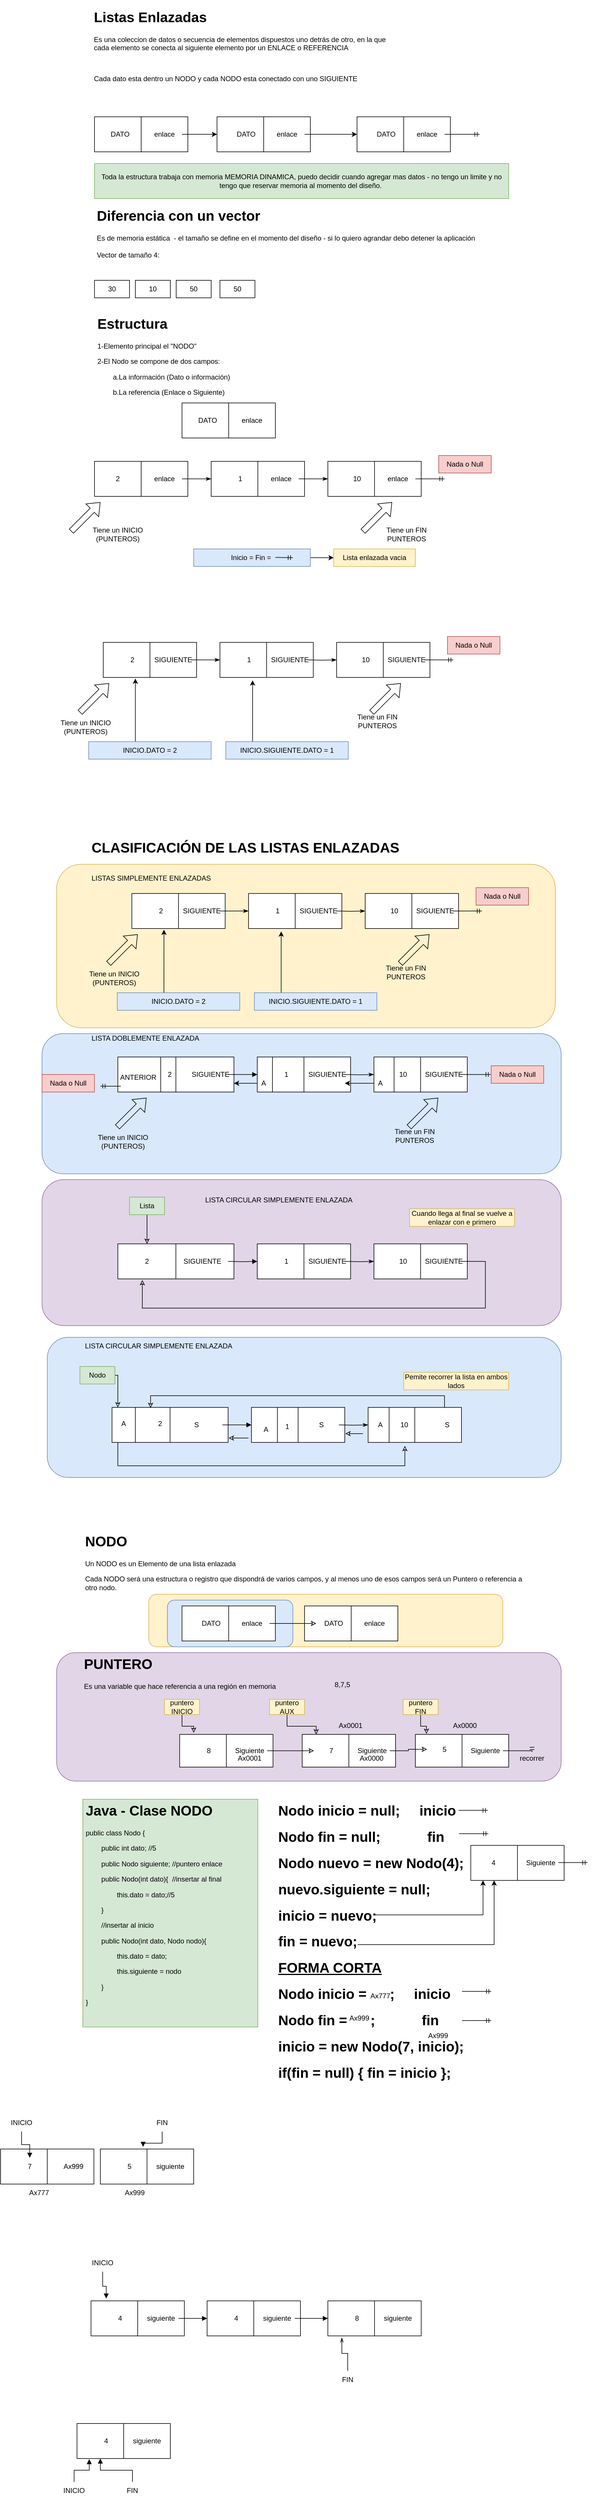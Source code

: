 <mxfile version="20.5.3" type="device"><diagram id="xuiiuP2aVJpbWmak00eX" name="Page-1"><mxGraphModel dx="1964" dy="1671" grid="1" gridSize="10" guides="1" tooltips="1" connect="1" arrows="1" fold="1" page="1" pageScale="1" pageWidth="850" pageHeight="1100" math="0" shadow="0"><root><mxCell id="0"/><mxCell id="1" parent="0"/><mxCell id="xm0txJ8lCRVCotWxlSPX-372" value="" style="rounded=1;whiteSpace=wrap;html=1;shadow=0;fillColor=#fff2cc;strokeColor=#d6b656;" vertex="1" parent="1"><mxGeometry x="183" y="2260" width="607" height="90" as="geometry"/></mxCell><mxCell id="xm0txJ8lCRVCotWxlSPX-263" value="" style="rounded=0;whiteSpace=wrap;html=1;shadow=0;" vertex="1" parent="1"><mxGeometry x="450" y="2280" width="160" height="60" as="geometry"/></mxCell><mxCell id="xm0txJ8lCRVCotWxlSPX-266" value="enlace" style="text;html=1;strokeColor=none;fillColor=none;align=center;verticalAlign=middle;whiteSpace=wrap;rounded=0;" vertex="1" parent="1"><mxGeometry x="540" y="2295" width="60" height="30" as="geometry"/></mxCell><mxCell id="xm0txJ8lCRVCotWxlSPX-264" value="" style="endArrow=none;html=1;rounded=0;entryX=0.5;entryY=0;entryDx=0;entryDy=0;exitX=0.5;exitY=1;exitDx=0;exitDy=0;" edge="1" parent="1" source="xm0txJ8lCRVCotWxlSPX-263" target="xm0txJ8lCRVCotWxlSPX-263"><mxGeometry width="50" height="50" relative="1" as="geometry"><mxPoint x="760" y="2350" as="sourcePoint"/><mxPoint x="810" y="2300" as="targetPoint"/></mxGeometry></mxCell><mxCell id="xm0txJ8lCRVCotWxlSPX-265" value="DATO" style="text;html=1;strokeColor=none;fillColor=none;align=center;verticalAlign=middle;whiteSpace=wrap;rounded=0;" vertex="1" parent="1"><mxGeometry x="470" y="2295" width="60" height="30" as="geometry"/></mxCell><mxCell id="xm0txJ8lCRVCotWxlSPX-374" value="" style="rounded=1;whiteSpace=wrap;html=1;shadow=0;fillColor=#e1d5e7;strokeColor=#9673a6;" vertex="1" parent="1"><mxGeometry x="25" y="2360" width="865" height="220" as="geometry"/></mxCell><mxCell id="xm0txJ8lCRVCotWxlSPX-373" value="" style="rounded=1;whiteSpace=wrap;html=1;shadow=0;fillColor=#dae8fc;strokeColor=#6c8ebf;" vertex="1" parent="1"><mxGeometry x="215" y="2270" width="215" height="80" as="geometry"/></mxCell><mxCell id="xm0txJ8lCRVCotWxlSPX-371" value="" style="rounded=1;whiteSpace=wrap;html=1;shadow=0;fillColor=#dae8fc;strokeColor=#6c8ebf;" vertex="1" parent="1"><mxGeometry x="9" y="1820" width="881" height="240" as="geometry"/></mxCell><mxCell id="xm0txJ8lCRVCotWxlSPX-370" value="" style="rounded=1;whiteSpace=wrap;html=1;shadow=0;fillColor=#e1d5e7;strokeColor=#9673a6;" vertex="1" parent="1"><mxGeometry y="1550" width="890" height="250" as="geometry"/></mxCell><mxCell id="xm0txJ8lCRVCotWxlSPX-369" value="" style="rounded=1;whiteSpace=wrap;html=1;shadow=0;fillColor=#dae8fc;strokeColor=#6c8ebf;" vertex="1" parent="1"><mxGeometry y="1300" width="890" height="240" as="geometry"/></mxCell><mxCell id="xm0txJ8lCRVCotWxlSPX-368" value="" style="rounded=1;whiteSpace=wrap;html=1;shadow=0;fillColor=#fff2cc;strokeColor=#d6b656;" vertex="1" parent="1"><mxGeometry x="25" y="1010" width="855" height="280" as="geometry"/></mxCell><mxCell id="xm0txJ8lCRVCotWxlSPX-280" value="" style="rounded=0;whiteSpace=wrap;html=1;shadow=0;" vertex="1" parent="1"><mxGeometry x="640" y="2500" width="160" height="56" as="geometry"/></mxCell><mxCell id="xm0txJ8lCRVCotWxlSPX-1" value="&lt;h1&gt;Listas Enlazadas&lt;/h1&gt;&lt;p&gt;Es una coleccion de datos o secuencia de elementos dispuestos uno detrás de otro, en la que cada elemento se conecta al siguiente elemento por un ENLACE o REFERENCIA&lt;/p&gt;&lt;p&gt;&lt;br&gt;&lt;/p&gt;&lt;p&gt;Cada dato esta dentro un NODO y cada NODO esta conectado con uno SIGUIENTE&lt;/p&gt;" style="text;html=1;strokeColor=none;fillColor=none;spacing=5;spacingTop=-20;whiteSpace=wrap;overflow=hidden;rounded=0;" vertex="1" parent="1"><mxGeometry x="84" y="-460" width="520" height="160" as="geometry"/></mxCell><mxCell id="xm0txJ8lCRVCotWxlSPX-2" value="" style="rounded=0;whiteSpace=wrap;html=1;" vertex="1" parent="1"><mxGeometry x="90" y="-270" width="160" height="60" as="geometry"/></mxCell><mxCell id="xm0txJ8lCRVCotWxlSPX-3" value="" style="endArrow=none;html=1;rounded=0;entryX=0.5;entryY=0;entryDx=0;entryDy=0;exitX=0.5;exitY=1;exitDx=0;exitDy=0;" edge="1" parent="1" source="xm0txJ8lCRVCotWxlSPX-2" target="xm0txJ8lCRVCotWxlSPX-2"><mxGeometry width="50" height="50" relative="1" as="geometry"><mxPoint x="400" y="-200" as="sourcePoint"/><mxPoint x="450" y="-250" as="targetPoint"/></mxGeometry></mxCell><mxCell id="xm0txJ8lCRVCotWxlSPX-4" value="DATO" style="text;html=1;strokeColor=none;fillColor=none;align=center;verticalAlign=middle;whiteSpace=wrap;rounded=0;" vertex="1" parent="1"><mxGeometry x="104" y="-255" width="60" height="30" as="geometry"/></mxCell><mxCell id="xm0txJ8lCRVCotWxlSPX-15" style="edgeStyle=orthogonalEdgeStyle;rounded=0;orthogonalLoop=1;jettySize=auto;html=1;exitX=1;exitY=0.5;exitDx=0;exitDy=0;entryX=0;entryY=0.5;entryDx=0;entryDy=0;" edge="1" parent="1" source="xm0txJ8lCRVCotWxlSPX-5" target="xm0txJ8lCRVCotWxlSPX-7"><mxGeometry relative="1" as="geometry"/></mxCell><mxCell id="xm0txJ8lCRVCotWxlSPX-5" value="enlace" style="text;html=1;strokeColor=none;fillColor=none;align=center;verticalAlign=middle;whiteSpace=wrap;rounded=0;" vertex="1" parent="1"><mxGeometry x="180" y="-255" width="60" height="30" as="geometry"/></mxCell><mxCell id="xm0txJ8lCRVCotWxlSPX-7" value="" style="rounded=0;whiteSpace=wrap;html=1;" vertex="1" parent="1"><mxGeometry x="300" y="-270" width="160" height="60" as="geometry"/></mxCell><mxCell id="xm0txJ8lCRVCotWxlSPX-8" value="" style="endArrow=none;html=1;rounded=0;entryX=0.5;entryY=0;entryDx=0;entryDy=0;exitX=0.5;exitY=1;exitDx=0;exitDy=0;" edge="1" parent="1" source="xm0txJ8lCRVCotWxlSPX-7" target="xm0txJ8lCRVCotWxlSPX-7"><mxGeometry width="50" height="50" relative="1" as="geometry"><mxPoint x="610" y="-200" as="sourcePoint"/><mxPoint x="660" y="-250" as="targetPoint"/></mxGeometry></mxCell><mxCell id="xm0txJ8lCRVCotWxlSPX-9" value="DATO" style="text;html=1;strokeColor=none;fillColor=none;align=center;verticalAlign=middle;whiteSpace=wrap;rounded=0;" vertex="1" parent="1"><mxGeometry x="320" y="-255" width="60" height="30" as="geometry"/></mxCell><mxCell id="xm0txJ8lCRVCotWxlSPX-16" style="edgeStyle=orthogonalEdgeStyle;rounded=0;orthogonalLoop=1;jettySize=auto;html=1;exitX=1;exitY=0.5;exitDx=0;exitDy=0;entryX=0;entryY=0.5;entryDx=0;entryDy=0;" edge="1" parent="1" source="xm0txJ8lCRVCotWxlSPX-10" target="xm0txJ8lCRVCotWxlSPX-11"><mxGeometry relative="1" as="geometry"/></mxCell><mxCell id="xm0txJ8lCRVCotWxlSPX-10" value="enlace" style="text;html=1;strokeColor=none;fillColor=none;align=center;verticalAlign=middle;whiteSpace=wrap;rounded=0;" vertex="1" parent="1"><mxGeometry x="390" y="-255" width="60" height="30" as="geometry"/></mxCell><mxCell id="xm0txJ8lCRVCotWxlSPX-11" value="" style="rounded=0;whiteSpace=wrap;html=1;" vertex="1" parent="1"><mxGeometry x="540" y="-270" width="160" height="60" as="geometry"/></mxCell><mxCell id="xm0txJ8lCRVCotWxlSPX-12" value="" style="endArrow=none;html=1;rounded=0;entryX=0.5;entryY=0;entryDx=0;entryDy=0;exitX=0.5;exitY=1;exitDx=0;exitDy=0;" edge="1" parent="1" source="xm0txJ8lCRVCotWxlSPX-11" target="xm0txJ8lCRVCotWxlSPX-11"><mxGeometry width="50" height="50" relative="1" as="geometry"><mxPoint x="850" y="-200" as="sourcePoint"/><mxPoint x="900" y="-250" as="targetPoint"/></mxGeometry></mxCell><mxCell id="xm0txJ8lCRVCotWxlSPX-13" value="DATO" style="text;html=1;strokeColor=none;fillColor=none;align=center;verticalAlign=middle;whiteSpace=wrap;rounded=0;" vertex="1" parent="1"><mxGeometry x="560" y="-255" width="60" height="30" as="geometry"/></mxCell><mxCell id="xm0txJ8lCRVCotWxlSPX-17" style="edgeStyle=orthogonalEdgeStyle;rounded=0;orthogonalLoop=1;jettySize=auto;html=1;startArrow=none;startFill=0;endArrow=ERmandOne;endFill=0;" edge="1" parent="1" source="xm0txJ8lCRVCotWxlSPX-14"><mxGeometry relative="1" as="geometry"><mxPoint x="750" y="-240" as="targetPoint"/></mxGeometry></mxCell><mxCell id="xm0txJ8lCRVCotWxlSPX-14" value="enlace" style="text;html=1;strokeColor=none;fillColor=none;align=center;verticalAlign=middle;whiteSpace=wrap;rounded=0;" vertex="1" parent="1"><mxGeometry x="630" y="-255" width="60" height="30" as="geometry"/></mxCell><mxCell id="xm0txJ8lCRVCotWxlSPX-18" value="Toda la estructura trabaja con memoria MEMORIA DINAMICA, puedo decidir cuando agregar mas datos - no tengo un limite y no tengo que reservar memoria al momento del diseño.&amp;nbsp;" style="text;html=1;strokeColor=#82b366;fillColor=#d5e8d4;align=center;verticalAlign=middle;whiteSpace=wrap;rounded=0;" vertex="1" parent="1"><mxGeometry x="90" y="-190" width="710" height="60" as="geometry"/></mxCell><mxCell id="xm0txJ8lCRVCotWxlSPX-19" value="&lt;h1&gt;&lt;span style=&quot;background-color: initial;&quot;&gt;Diferencia con un vector&lt;/span&gt;&lt;/h1&gt;&lt;div&gt;Es de memoria estática&amp;nbsp; - el tamaño se define en el momento del diseño - si lo quiero agrandar debo detener la aplicación&lt;/div&gt;&lt;div&gt;&lt;br&gt;&lt;/div&gt;&lt;div&gt;Vector de tamaño 4:&lt;/div&gt;&lt;h1&gt;&lt;br&gt;&lt;/h1&gt;" style="text;html=1;strokeColor=none;fillColor=none;spacing=5;spacingTop=-20;whiteSpace=wrap;overflow=hidden;rounded=0;" vertex="1" parent="1"><mxGeometry x="89" y="-120" width="730" height="120" as="geometry"/></mxCell><mxCell id="xm0txJ8lCRVCotWxlSPX-20" value="30" style="rounded=0;whiteSpace=wrap;html=1;" vertex="1" parent="1"><mxGeometry x="90" y="10" width="60" height="30" as="geometry"/></mxCell><mxCell id="xm0txJ8lCRVCotWxlSPX-21" value="10" style="rounded=0;whiteSpace=wrap;html=1;" vertex="1" parent="1"><mxGeometry x="160" y="10" width="60" height="30" as="geometry"/></mxCell><mxCell id="xm0txJ8lCRVCotWxlSPX-22" value="50" style="rounded=0;whiteSpace=wrap;html=1;" vertex="1" parent="1"><mxGeometry x="230" y="10" width="60" height="30" as="geometry"/></mxCell><mxCell id="xm0txJ8lCRVCotWxlSPX-24" value="&lt;h1&gt;Estructura&lt;/h1&gt;&lt;p&gt;1-Elemento principal el &quot;NODO&quot;&lt;/p&gt;&lt;p&gt;2-El Nodo se compone de dos campos:&lt;/p&gt;&lt;p&gt;&lt;span style=&quot;white-space: pre;&quot;&gt;&#9;&lt;/span&gt;a.La información (Dato o información)&lt;br&gt;&lt;/p&gt;&lt;p&gt;&lt;span style=&quot;white-space: pre;&quot;&gt;&#9;&lt;/span&gt;b.La referencia (Enlace o Siguiente)&lt;br&gt;&lt;/p&gt;&lt;p&gt;&lt;br&gt;&lt;/p&gt;" style="text;html=1;strokeColor=none;fillColor=none;spacing=5;spacingTop=-20;whiteSpace=wrap;overflow=hidden;rounded=0;" vertex="1" parent="1"><mxGeometry x="90" y="65" width="711" height="170" as="geometry"/></mxCell><mxCell id="xm0txJ8lCRVCotWxlSPX-25" value="" style="rounded=0;whiteSpace=wrap;html=1;" vertex="1" parent="1"><mxGeometry x="240" y="220" width="160" height="60" as="geometry"/></mxCell><mxCell id="xm0txJ8lCRVCotWxlSPX-26" value="" style="endArrow=none;html=1;rounded=0;entryX=0.5;entryY=0;entryDx=0;entryDy=0;exitX=0.5;exitY=1;exitDx=0;exitDy=0;" edge="1" parent="1" source="xm0txJ8lCRVCotWxlSPX-25" target="xm0txJ8lCRVCotWxlSPX-25"><mxGeometry width="50" height="50" relative="1" as="geometry"><mxPoint x="550" y="290" as="sourcePoint"/><mxPoint x="600" y="240" as="targetPoint"/></mxGeometry></mxCell><mxCell id="xm0txJ8lCRVCotWxlSPX-27" value="DATO" style="text;html=1;strokeColor=none;fillColor=none;align=center;verticalAlign=middle;whiteSpace=wrap;rounded=0;" vertex="1" parent="1"><mxGeometry x="254" y="235" width="60" height="30" as="geometry"/></mxCell><mxCell id="xm0txJ8lCRVCotWxlSPX-28" value="enlace" style="text;html=1;strokeColor=none;fillColor=none;align=center;verticalAlign=middle;whiteSpace=wrap;rounded=0;" vertex="1" parent="1"><mxGeometry x="330" y="235" width="60" height="30" as="geometry"/></mxCell><mxCell id="xm0txJ8lCRVCotWxlSPX-29" value="" style="rounded=0;whiteSpace=wrap;html=1;" vertex="1" parent="1"><mxGeometry x="90" y="320" width="160" height="60" as="geometry"/></mxCell><mxCell id="xm0txJ8lCRVCotWxlSPX-30" value="" style="endArrow=none;html=1;rounded=0;entryX=0.5;entryY=0;entryDx=0;entryDy=0;exitX=0.5;exitY=1;exitDx=0;exitDy=0;" edge="1" parent="1" source="xm0txJ8lCRVCotWxlSPX-29" target="xm0txJ8lCRVCotWxlSPX-29"><mxGeometry width="50" height="50" relative="1" as="geometry"><mxPoint x="400" y="390" as="sourcePoint"/><mxPoint x="450" y="340" as="targetPoint"/></mxGeometry></mxCell><mxCell id="xm0txJ8lCRVCotWxlSPX-31" value="2" style="text;html=1;strokeColor=none;fillColor=none;align=center;verticalAlign=middle;whiteSpace=wrap;rounded=0;" vertex="1" parent="1"><mxGeometry x="100" y="335" width="60" height="30" as="geometry"/></mxCell><mxCell id="xm0txJ8lCRVCotWxlSPX-49" style="edgeStyle=orthogonalEdgeStyle;rounded=0;orthogonalLoop=1;jettySize=auto;html=1;exitX=1;exitY=0.5;exitDx=0;exitDy=0;entryX=0;entryY=0.5;entryDx=0;entryDy=0;startArrow=none;startFill=0;endArrow=classicThin;endFill=1;" edge="1" parent="1" source="xm0txJ8lCRVCotWxlSPX-32" target="xm0txJ8lCRVCotWxlSPX-41"><mxGeometry relative="1" as="geometry"/></mxCell><mxCell id="xm0txJ8lCRVCotWxlSPX-32" value="enlace" style="text;html=1;strokeColor=none;fillColor=none;align=center;verticalAlign=middle;whiteSpace=wrap;rounded=0;" vertex="1" parent="1"><mxGeometry x="180" y="335" width="60" height="30" as="geometry"/></mxCell><mxCell id="xm0txJ8lCRVCotWxlSPX-41" value="" style="rounded=0;whiteSpace=wrap;html=1;" vertex="1" parent="1"><mxGeometry x="290" y="320" width="160" height="60" as="geometry"/></mxCell><mxCell id="xm0txJ8lCRVCotWxlSPX-42" value="" style="endArrow=none;html=1;rounded=0;entryX=0.5;entryY=0;entryDx=0;entryDy=0;exitX=0.5;exitY=1;exitDx=0;exitDy=0;" edge="1" parent="1" source="xm0txJ8lCRVCotWxlSPX-41" target="xm0txJ8lCRVCotWxlSPX-41"><mxGeometry width="50" height="50" relative="1" as="geometry"><mxPoint x="600" y="390" as="sourcePoint"/><mxPoint x="650" y="340" as="targetPoint"/></mxGeometry></mxCell><mxCell id="xm0txJ8lCRVCotWxlSPX-43" value="1" style="text;html=1;strokeColor=none;fillColor=none;align=center;verticalAlign=middle;whiteSpace=wrap;rounded=0;" vertex="1" parent="1"><mxGeometry x="310" y="335" width="60" height="30" as="geometry"/></mxCell><mxCell id="xm0txJ8lCRVCotWxlSPX-50" style="edgeStyle=orthogonalEdgeStyle;rounded=0;orthogonalLoop=1;jettySize=auto;html=1;entryX=0;entryY=0.5;entryDx=0;entryDy=0;startArrow=none;startFill=0;endArrow=classicThin;endFill=1;" edge="1" parent="1" source="xm0txJ8lCRVCotWxlSPX-44" target="xm0txJ8lCRVCotWxlSPX-45"><mxGeometry relative="1" as="geometry"/></mxCell><mxCell id="xm0txJ8lCRVCotWxlSPX-44" value="enlace" style="text;html=1;strokeColor=none;fillColor=none;align=center;verticalAlign=middle;whiteSpace=wrap;rounded=0;" vertex="1" parent="1"><mxGeometry x="380" y="335" width="60" height="30" as="geometry"/></mxCell><mxCell id="xm0txJ8lCRVCotWxlSPX-45" value="" style="rounded=0;whiteSpace=wrap;html=1;" vertex="1" parent="1"><mxGeometry x="490" y="320" width="160" height="60" as="geometry"/></mxCell><mxCell id="xm0txJ8lCRVCotWxlSPX-46" value="" style="endArrow=none;html=1;rounded=0;entryX=0.5;entryY=0;entryDx=0;entryDy=0;exitX=0.5;exitY=1;exitDx=0;exitDy=0;" edge="1" parent="1" source="xm0txJ8lCRVCotWxlSPX-45" target="xm0txJ8lCRVCotWxlSPX-45"><mxGeometry width="50" height="50" relative="1" as="geometry"><mxPoint x="800" y="390" as="sourcePoint"/><mxPoint x="850" y="340" as="targetPoint"/></mxGeometry></mxCell><mxCell id="xm0txJ8lCRVCotWxlSPX-47" value="10" style="text;html=1;strokeColor=none;fillColor=none;align=center;verticalAlign=middle;whiteSpace=wrap;rounded=0;" vertex="1" parent="1"><mxGeometry x="510" y="335" width="60" height="30" as="geometry"/></mxCell><mxCell id="xm0txJ8lCRVCotWxlSPX-51" style="edgeStyle=orthogonalEdgeStyle;rounded=0;orthogonalLoop=1;jettySize=auto;html=1;startArrow=none;startFill=0;endArrow=ERmandOne;endFill=0;" edge="1" parent="1" source="xm0txJ8lCRVCotWxlSPX-48"><mxGeometry relative="1" as="geometry"><mxPoint x="690" y="350" as="targetPoint"/></mxGeometry></mxCell><mxCell id="xm0txJ8lCRVCotWxlSPX-48" value="enlace" style="text;html=1;strokeColor=none;fillColor=none;align=center;verticalAlign=middle;whiteSpace=wrap;rounded=0;" vertex="1" parent="1"><mxGeometry x="580" y="335" width="60" height="30" as="geometry"/></mxCell><mxCell id="xm0txJ8lCRVCotWxlSPX-52" value="" style="shape=flexArrow;endArrow=classic;html=1;rounded=0;" edge="1" parent="1"><mxGeometry width="50" height="50" relative="1" as="geometry"><mxPoint x="50" y="440" as="sourcePoint"/><mxPoint x="100" y="390" as="targetPoint"/></mxGeometry></mxCell><mxCell id="xm0txJ8lCRVCotWxlSPX-54" value="Tiene un INICIO&lt;br&gt;(PUNTEROS)" style="text;html=1;strokeColor=none;fillColor=none;align=center;verticalAlign=middle;whiteSpace=wrap;rounded=0;" vertex="1" parent="1"><mxGeometry x="80" y="430" width="100" height="30" as="geometry"/></mxCell><mxCell id="xm0txJ8lCRVCotWxlSPX-55" value="" style="shape=flexArrow;endArrow=classic;html=1;rounded=0;" edge="1" parent="1"><mxGeometry width="50" height="50" relative="1" as="geometry"><mxPoint x="550" y="440" as="sourcePoint"/><mxPoint x="600" y="390" as="targetPoint"/></mxGeometry></mxCell><mxCell id="xm0txJ8lCRVCotWxlSPX-56" value="Tiene un FIN&lt;br&gt;PUNTEROS" style="text;html=1;strokeColor=none;fillColor=none;align=center;verticalAlign=middle;whiteSpace=wrap;rounded=0;" vertex="1" parent="1"><mxGeometry x="580" y="430" width="90" height="30" as="geometry"/></mxCell><mxCell id="xm0txJ8lCRVCotWxlSPX-60" value="" style="edgeStyle=orthogonalEdgeStyle;rounded=0;orthogonalLoop=1;jettySize=auto;html=1;startArrow=none;startFill=0;endArrow=classic;endFill=1;" edge="1" parent="1" source="xm0txJ8lCRVCotWxlSPX-57" target="xm0txJ8lCRVCotWxlSPX-59"><mxGeometry relative="1" as="geometry"/></mxCell><mxCell id="xm0txJ8lCRVCotWxlSPX-57" value="Inicio = Fin =&amp;nbsp;" style="text;html=1;strokeColor=#6c8ebf;fillColor=#dae8fc;align=center;verticalAlign=middle;whiteSpace=wrap;rounded=0;" vertex="1" parent="1"><mxGeometry x="260" y="470" width="200" height="30" as="geometry"/></mxCell><mxCell id="xm0txJ8lCRVCotWxlSPX-58" value="" style="endArrow=ERmandOne;html=1;rounded=0;endFill=0;" edge="1" parent="1"><mxGeometry width="50" height="50" relative="1" as="geometry"><mxPoint x="400" y="484.5" as="sourcePoint"/><mxPoint x="430" y="485" as="targetPoint"/></mxGeometry></mxCell><mxCell id="xm0txJ8lCRVCotWxlSPX-59" value="Lista enlazada vacia" style="text;html=1;strokeColor=#d6b656;fillColor=#fff2cc;align=center;verticalAlign=middle;whiteSpace=wrap;rounded=0;" vertex="1" parent="1"><mxGeometry x="500" y="470" width="140" height="30" as="geometry"/></mxCell><mxCell id="xm0txJ8lCRVCotWxlSPX-61" value="Nada o Null" style="text;html=1;strokeColor=#b85450;fillColor=#f8cecc;align=center;verticalAlign=middle;whiteSpace=wrap;rounded=0;" vertex="1" parent="1"><mxGeometry x="680" y="310" width="90" height="30" as="geometry"/></mxCell><mxCell id="xm0txJ8lCRVCotWxlSPX-86" value="" style="rounded=0;whiteSpace=wrap;html=1;" vertex="1" parent="1"><mxGeometry x="105" y="630" width="160" height="60" as="geometry"/></mxCell><mxCell id="xm0txJ8lCRVCotWxlSPX-87" value="" style="endArrow=none;html=1;rounded=0;entryX=0.5;entryY=0;entryDx=0;entryDy=0;exitX=0.5;exitY=1;exitDx=0;exitDy=0;" edge="1" parent="1" source="xm0txJ8lCRVCotWxlSPX-86" target="xm0txJ8lCRVCotWxlSPX-86"><mxGeometry width="50" height="50" relative="1" as="geometry"><mxPoint x="415" y="700" as="sourcePoint"/><mxPoint x="465" y="650" as="targetPoint"/></mxGeometry></mxCell><mxCell id="xm0txJ8lCRVCotWxlSPX-88" value="2" style="text;html=1;strokeColor=none;fillColor=none;align=center;verticalAlign=middle;whiteSpace=wrap;rounded=0;" vertex="1" parent="1"><mxGeometry x="125" y="645" width="60" height="30" as="geometry"/></mxCell><mxCell id="xm0txJ8lCRVCotWxlSPX-89" style="edgeStyle=orthogonalEdgeStyle;rounded=0;orthogonalLoop=1;jettySize=auto;html=1;exitX=1;exitY=0.5;exitDx=0;exitDy=0;entryX=0;entryY=0.5;entryDx=0;entryDy=0;startArrow=none;startFill=0;endArrow=classicThin;endFill=1;" edge="1" parent="1" source="xm0txJ8lCRVCotWxlSPX-90" target="xm0txJ8lCRVCotWxlSPX-91"><mxGeometry relative="1" as="geometry"/></mxCell><mxCell id="xm0txJ8lCRVCotWxlSPX-90" value="SIGUIENTE" style="text;html=1;strokeColor=none;fillColor=none;align=center;verticalAlign=middle;whiteSpace=wrap;rounded=0;" vertex="1" parent="1"><mxGeometry x="195" y="645" width="60" height="30" as="geometry"/></mxCell><mxCell id="xm0txJ8lCRVCotWxlSPX-91" value="" style="rounded=0;whiteSpace=wrap;html=1;" vertex="1" parent="1"><mxGeometry x="305" y="630" width="160" height="60" as="geometry"/></mxCell><mxCell id="xm0txJ8lCRVCotWxlSPX-92" value="" style="endArrow=none;html=1;rounded=0;entryX=0.5;entryY=0;entryDx=0;entryDy=0;exitX=0.5;exitY=1;exitDx=0;exitDy=0;" edge="1" parent="1" source="xm0txJ8lCRVCotWxlSPX-91" target="xm0txJ8lCRVCotWxlSPX-91"><mxGeometry width="50" height="50" relative="1" as="geometry"><mxPoint x="615" y="700" as="sourcePoint"/><mxPoint x="665" y="650" as="targetPoint"/></mxGeometry></mxCell><mxCell id="xm0txJ8lCRVCotWxlSPX-93" value="1" style="text;html=1;strokeColor=none;fillColor=none;align=center;verticalAlign=middle;whiteSpace=wrap;rounded=0;" vertex="1" parent="1"><mxGeometry x="325" y="645" width="60" height="30" as="geometry"/></mxCell><mxCell id="xm0txJ8lCRVCotWxlSPX-94" style="edgeStyle=orthogonalEdgeStyle;rounded=0;orthogonalLoop=1;jettySize=auto;html=1;entryX=0;entryY=0.5;entryDx=0;entryDy=0;startArrow=none;startFill=0;endArrow=classicThin;endFill=1;" edge="1" parent="1" target="xm0txJ8lCRVCotWxlSPX-96"><mxGeometry relative="1" as="geometry"><mxPoint x="455" y="660" as="sourcePoint"/></mxGeometry></mxCell><mxCell id="xm0txJ8lCRVCotWxlSPX-96" value="" style="rounded=0;whiteSpace=wrap;html=1;" vertex="1" parent="1"><mxGeometry x="505" y="630" width="160" height="60" as="geometry"/></mxCell><mxCell id="xm0txJ8lCRVCotWxlSPX-97" value="" style="endArrow=none;html=1;rounded=0;entryX=0.5;entryY=0;entryDx=0;entryDy=0;exitX=0.5;exitY=1;exitDx=0;exitDy=0;" edge="1" parent="1" source="xm0txJ8lCRVCotWxlSPX-96" target="xm0txJ8lCRVCotWxlSPX-96"><mxGeometry width="50" height="50" relative="1" as="geometry"><mxPoint x="815" y="700" as="sourcePoint"/><mxPoint x="865" y="650" as="targetPoint"/></mxGeometry></mxCell><mxCell id="xm0txJ8lCRVCotWxlSPX-98" value="10" style="text;html=1;strokeColor=none;fillColor=none;align=center;verticalAlign=middle;whiteSpace=wrap;rounded=0;" vertex="1" parent="1"><mxGeometry x="525" y="645" width="60" height="30" as="geometry"/></mxCell><mxCell id="xm0txJ8lCRVCotWxlSPX-99" style="edgeStyle=orthogonalEdgeStyle;rounded=0;orthogonalLoop=1;jettySize=auto;html=1;startArrow=none;startFill=0;endArrow=ERmandOne;endFill=0;" edge="1" parent="1"><mxGeometry relative="1" as="geometry"><mxPoint x="705" y="660" as="targetPoint"/><mxPoint x="655" y="660" as="sourcePoint"/></mxGeometry></mxCell><mxCell id="xm0txJ8lCRVCotWxlSPX-101" value="" style="shape=flexArrow;endArrow=classic;html=1;rounded=0;" edge="1" parent="1"><mxGeometry width="50" height="50" relative="1" as="geometry"><mxPoint x="65" y="750" as="sourcePoint"/><mxPoint x="115" y="700" as="targetPoint"/></mxGeometry></mxCell><mxCell id="xm0txJ8lCRVCotWxlSPX-102" value="Tiene un INICIO&lt;br&gt;(PUNTEROS)" style="text;html=1;strokeColor=none;fillColor=none;align=center;verticalAlign=middle;whiteSpace=wrap;rounded=0;" vertex="1" parent="1"><mxGeometry x="25" y="760" width="100" height="30" as="geometry"/></mxCell><mxCell id="xm0txJ8lCRVCotWxlSPX-103" value="" style="shape=flexArrow;endArrow=classic;html=1;rounded=0;" edge="1" parent="1"><mxGeometry width="50" height="50" relative="1" as="geometry"><mxPoint x="565" y="750" as="sourcePoint"/><mxPoint x="615" y="700" as="targetPoint"/></mxGeometry></mxCell><mxCell id="xm0txJ8lCRVCotWxlSPX-104" value="Tiene un FIN&lt;br&gt;PUNTEROS" style="text;html=1;strokeColor=none;fillColor=none;align=center;verticalAlign=middle;whiteSpace=wrap;rounded=0;" vertex="1" parent="1"><mxGeometry x="530" y="750" width="90" height="30" as="geometry"/></mxCell><mxCell id="xm0txJ8lCRVCotWxlSPX-109" value="Nada o Null" style="text;html=1;strokeColor=#b85450;fillColor=#f8cecc;align=center;verticalAlign=middle;whiteSpace=wrap;rounded=0;" vertex="1" parent="1"><mxGeometry x="695" y="620" width="90" height="30" as="geometry"/></mxCell><mxCell id="xm0txJ8lCRVCotWxlSPX-114" style="edgeStyle=orthogonalEdgeStyle;rounded=0;orthogonalLoop=1;jettySize=auto;html=1;startArrow=none;startFill=0;endArrow=classic;endFill=1;entryX=0.344;entryY=1.033;entryDx=0;entryDy=0;entryPerimeter=0;" edge="1" parent="1" source="xm0txJ8lCRVCotWxlSPX-110" target="xm0txJ8lCRVCotWxlSPX-86"><mxGeometry relative="1" as="geometry"><mxPoint x="185" y="690" as="targetPoint"/><Array as="points"><mxPoint x="160" y="780"/><mxPoint x="160" y="780"/></Array></mxGeometry></mxCell><mxCell id="xm0txJ8lCRVCotWxlSPX-110" value="INICIO.DATO = 2" style="text;html=1;strokeColor=#6c8ebf;fillColor=#dae8fc;align=center;verticalAlign=middle;whiteSpace=wrap;rounded=0;" vertex="1" parent="1"><mxGeometry x="80" y="800" width="210" height="30" as="geometry"/></mxCell><mxCell id="xm0txJ8lCRVCotWxlSPX-115" style="edgeStyle=orthogonalEdgeStyle;rounded=0;orthogonalLoop=1;jettySize=auto;html=1;entryX=0.35;entryY=1.083;entryDx=0;entryDy=0;entryPerimeter=0;startArrow=none;startFill=0;endArrow=classic;endFill=1;" edge="1" parent="1" source="xm0txJ8lCRVCotWxlSPX-111" target="xm0txJ8lCRVCotWxlSPX-91"><mxGeometry relative="1" as="geometry"><Array as="points"><mxPoint x="361" y="760"/><mxPoint x="361" y="760"/></Array></mxGeometry></mxCell><mxCell id="xm0txJ8lCRVCotWxlSPX-111" value="INICIO.SIGUIENTE.DATO = 1" style="text;html=1;strokeColor=#6c8ebf;fillColor=#dae8fc;align=center;verticalAlign=middle;whiteSpace=wrap;rounded=0;" vertex="1" parent="1"><mxGeometry x="315" y="800" width="210" height="30" as="geometry"/></mxCell><mxCell id="xm0txJ8lCRVCotWxlSPX-112" value="SIGUIENTE" style="text;html=1;strokeColor=none;fillColor=none;align=center;verticalAlign=middle;whiteSpace=wrap;rounded=0;" vertex="1" parent="1"><mxGeometry x="395" y="645" width="60" height="30" as="geometry"/></mxCell><mxCell id="xm0txJ8lCRVCotWxlSPX-113" value="SIGUIENTE" style="text;html=1;strokeColor=none;fillColor=none;align=center;verticalAlign=middle;whiteSpace=wrap;rounded=0;" vertex="1" parent="1"><mxGeometry x="595" y="645" width="60" height="30" as="geometry"/></mxCell><mxCell id="xm0txJ8lCRVCotWxlSPX-116" value="&lt;h1&gt;CLASIFICACIÓN DE LAS LISTAS ENLAZADAS&lt;/h1&gt;&lt;div&gt;&lt;br&gt;&lt;/div&gt;&lt;div&gt;LISTAS SIMPLEMENTE ENLAZADAS&lt;/div&gt;&lt;div&gt;&lt;br&gt;&lt;/div&gt;&lt;div&gt;&lt;br&gt;&lt;/div&gt;&lt;div&gt;&lt;br&gt;&lt;/div&gt;&lt;div&gt;&lt;br&gt;&lt;/div&gt;&lt;div&gt;&lt;br&gt;&lt;/div&gt;&lt;div&gt;&lt;br&gt;&lt;/div&gt;&lt;div&gt;&lt;br&gt;&lt;/div&gt;&lt;div&gt;&lt;br&gt;&lt;/div&gt;&lt;div&gt;&lt;br&gt;&lt;/div&gt;&lt;div&gt;&lt;br&gt;&lt;/div&gt;&lt;div&gt;&lt;br&gt;&lt;/div&gt;&lt;div&gt;&lt;br&gt;&lt;/div&gt;&lt;div&gt;&lt;br&gt;&lt;/div&gt;&lt;div&gt;&lt;br&gt;&lt;/div&gt;&lt;div&gt;&lt;br&gt;&lt;/div&gt;&lt;div&gt;&lt;br&gt;&lt;/div&gt;&lt;div&gt;&lt;br&gt;&lt;/div&gt;&lt;div&gt;&lt;br&gt;&lt;/div&gt;&lt;div&gt;LISTA DOBLEMENTE ENLAZADA&lt;/div&gt;&lt;div&gt;&lt;br&gt;&lt;/div&gt;&lt;div&gt;&lt;span style=&quot;color: rgba(0, 0, 0, 0); font-family: monospace; font-size: 0px;&quot;&gt;%3CmxGraphModel%3E%3Croot%3E%3CmxCell%20id%3D%220%22%2F%3E%3CmxCell%20id%3D%221%22%20parent%3D%220%22%2F%3E%3CmxCell%20id%3D%222%22%20value%3D%22%22%20style%3D%22rounded%3D0%3BwhiteSpace%3Dwrap%3Bhtml%3D1%3B%22%20vertex%3D%221%22%20parent%3D%221%22%3E%3CmxGeometry%20x%3D%22105%22%20y%3D%22630%22%20width%3D%22160%22%20height%3D%2260%22%20as%3D%22geometry%22%2F%3E%3C%2FmxCell%3E%3CmxCell%20id%3D%223%22%20value%3D%22%22%20style%3D%22endArrow%3Dnone%3Bhtml%3D1%3Brounded%3D0%3BentryX%3D0.5%3BentryY%3D0%3BentryDx%3D0%3BentryDy%3D0%3BexitX%3D0.5%3BexitY%3D1%3BexitDx%3D0%3BexitDy%3D0%3B%22%20edge%3D%221%22%20source%3D%222%22%20target%3D%222%22%20parent%3D%221%22%3E%3CmxGeometry%20width%3D%2250%22%20height%3D%2250%22%20relative%3D%221%22%20as%3D%22geometry%22%3E%3CmxPoint%20x%3D%22415%22%20y%3D%22700%22%20as%3D%22sourcePoint%22%2F%3E%3CmxPoint%20x%3D%22465%22%20y%3D%22650%22%20as%3D%22targetPoint%22%2F%3E%3C%2FmxGeometry%3E%3C%2FmxCell%3E%3CmxCell%20id%3D%224%22%20value%3D%222%22%20style%3D%22text%3Bhtml%3D1%3BstrokeColor%3Dnone%3BfillColor%3Dnone%3Balign%3Dcenter%3BverticalAlign%3Dmiddle%3BwhiteSpace%3Dwrap%3Brounded%3D0%3B%22%20vertex%3D%221%22%20parent%3D%221%22%3E%3CmxGeometry%20x%3D%22125%22%20y%3D%22645%22%20width%3D%2260%22%20height%3D%2230%22%20as%3D%22geometry%22%2F%3E%3C%2FmxCell%3E%3CmxCell%20id%3D%225%22%20style%3D%22edgeStyle%3DorthogonalEdgeStyle%3Brounded%3D0%3BorthogonalLoop%3D1%3BjettySize%3Dauto%3Bhtml%3D1%3BexitX%3D1%3BexitY%3D0.5%3BexitDx%3D0%3BexitDy%3D0%3BentryX%3D0%3BentryY%3D0.5%3BentryDx%3D0%3BentryDy%3D0%3BstartArrow%3Dnone%3BstartFill%3D0%3BendArrow%3DclassicThin%3BendFill%3D1%3B%22%20edge%3D%221%22%20source%3D%226%22%20target%3D%227%22%20parent%3D%221%22%3E%3CmxGeometry%20relative%3D%221%22%20as%3D%22geometry%22%2F%3E%3C%2FmxCell%3E%3CmxCell%20id%3D%226%22%20value%3D%22SIGUIENTE%22%20style%3D%22text%3Bhtml%3D1%3BstrokeColor%3Dnone%3BfillColor%3Dnone%3Balign%3Dcenter%3BverticalAlign%3Dmiddle%3BwhiteSpace%3Dwrap%3Brounded%3D0%3B%22%20vertex%3D%221%22%20parent%3D%221%22%3E%3CmxGeometry%20x%3D%22195%22%20y%3D%22645%22%20width%3D%2260%22%20height%3D%2230%22%20as%3D%22geometry%22%2F%3E%3C%2FmxCell%3E%3CmxCell%20id%3D%227%22%20value%3D%22%22%20style%3D%22rounded%3D0%3BwhiteSpace%3Dwrap%3Bhtml%3D1%3B%22%20vertex%3D%221%22%20parent%3D%221%22%3E%3CmxGeometry%20x%3D%22305%22%20y%3D%22630%22%20width%3D%22160%22%20height%3D%2260%22%20as%3D%22geometry%22%2F%3E%3C%2FmxCell%3E%3CmxCell%20id%3D%228%22%20value%3D%22%22%20style%3D%22endArrow%3Dnone%3Bhtml%3D1%3Brounded%3D0%3BentryX%3D0.5%3BentryY%3D0%3BentryDx%3D0%3BentryDy%3D0%3BexitX%3D0.5%3BexitY%3D1%3BexitDx%3D0%3BexitDy%3D0%3B%22%20edge%3D%221%22%20source%3D%227%22%20target%3D%227%22%20parent%3D%221%22%3E%3CmxGeometry%20width%3D%2250%22%20height%3D%2250%22%20relative%3D%221%22%20as%3D%22geometry%22%3E%3CmxPoint%20x%3D%22615%22%20y%3D%22700%22%20as%3D%22sourcePoint%22%2F%3E%3CmxPoint%20x%3D%22665%22%20y%3D%22650%22%20as%3D%22targetPoint%22%2F%3E%3C%2FmxGeometry%3E%3C%2FmxCell%3E%3CmxCell%20id%3D%229%22%20value%3D%221%22%20style%3D%22text%3Bhtml%3D1%3BstrokeColor%3Dnone%3BfillColor%3Dnone%3Balign%3Dcenter%3BverticalAlign%3Dmiddle%3BwhiteSpace%3Dwrap%3Brounded%3D0%3B%22%20vertex%3D%221%22%20parent%3D%221%22%3E%3CmxGeometry%20x%3D%22325%22%20y%3D%22645%22%20width%3D%2260%22%20height%3D%2230%22%20as%3D%22geometry%22%2F%3E%3C%2FmxCell%3E%3CmxCell%20id%3D%2210%22%20style%3D%22edgeStyle%3DorthogonalEdgeStyle%3Brounded%3D0%3BorthogonalLoop%3D1%3BjettySize%3Dauto%3Bhtml%3D1%3BentryX%3D0%3BentryY%3D0.5%3BentryDx%3D0%3BentryDy%3D0%3BstartArrow%3Dnone%3BstartFill%3D0%3BendArrow%3DclassicThin%3BendFill%3D1%3B%22%20edge%3D%221%22%20target%3D%2211%22%20parent%3D%221%22%3E%3CmxGeometry%20relative%3D%221%22%20as%3D%22geometry%22%3E%3CmxPoint%20x%3D%22455%22%20y%3D%22660%22%20as%3D%22sourcePoint%22%2F%3E%3C%2FmxGeometry%3E%3C%2FmxCell%3E%3CmxCell%20id%3D%2211%22%20value%3D%22%22%20style%3D%22rounded%3D0%3BwhiteSpace%3Dwrap%3Bhtml%3D1%3B%22%20vertex%3D%221%22%20parent%3D%221%22%3E%3CmxGeometry%20x%3D%22505%22%20y%3D%22630%22%20width%3D%22160%22%20height%3D%2260%22%20as%3D%22geometry%22%2F%3E%3C%2FmxCell%3E%3CmxCell%20id%3D%2212%22%20value%3D%22%22%20style%3D%22endArrow%3Dnone%3Bhtml%3D1%3Brounded%3D0%3BentryX%3D0.5%3BentryY%3D0%3BentryDx%3D0%3BentryDy%3D0%3BexitX%3D0.5%3BexitY%3D1%3BexitDx%3D0%3BexitDy%3D0%3B%22%20edge%3D%221%22%20source%3D%2211%22%20target%3D%2211%22%20parent%3D%221%22%3E%3CmxGeometry%20width%3D%2250%22%20height%3D%2250%22%20relative%3D%221%22%20as%3D%22geometry%22%3E%3CmxPoint%20x%3D%22815%22%20y%3D%22700%22%20as%3D%22sourcePoint%22%2F%3E%3CmxPoint%20x%3D%22865%22%20y%3D%22650%22%20as%3D%22targetPoint%22%2F%3E%3C%2FmxGeometry%3E%3C%2FmxCell%3E%3CmxCell%20id%3D%2213%22%20value%3D%2210%22%20style%3D%22text%3Bhtml%3D1%3BstrokeColor%3Dnone%3BfillColor%3Dnone%3Balign%3Dcenter%3BverticalAlign%3Dmiddle%3BwhiteSpace%3Dwrap%3Brounded%3D0%3B%22%20vertex%3D%221%22%20parent%3D%221%22%3E%3CmxGeometry%20x%3D%22525%22%20y%3D%22645%22%20width%3D%2260%22%20height%3D%2230%22%20as%3D%22geometry%22%2F%3E%3C%2FmxCell%3E%3CmxCell%20id%3D%2214%22%20style%3D%22edgeStyle%3DorthogonalEdgeStyle%3Brounded%3D0%3BorthogonalLoop%3D1%3BjettySize%3Dauto%3Bhtml%3D1%3BstartArrow%3Dnone%3BstartFill%3D0%3BendArrow%3DERmandOne%3BendFill%3D0%3B%22%20edge%3D%221%22%20parent%3D%221%22%3E%3CmxGeometry%20relative%3D%221%22%20as%3D%22geometry%22%3E%3CmxPoint%20x%3D%22705%22%20y%3D%22660%22%20as%3D%22targetPoint%22%2F%3E%3CmxPoint%20x%3D%22655%22%20y%3D%22660%22%20as%3D%22sourcePoint%22%2F%3E%3C%2FmxGeometry%3E%3C%2FmxCell%3E%3CmxCell%20id%3D%2215%22%20value%3D%22%22%20style%3D%22shape%3DflexArrow%3BendArrow%3Dclassic%3Bhtml%3D1%3Brounded%3D0%3B%22%20edge%3D%221%22%20parent%3D%221%22%3E%3CmxGeometry%20width%3D%2250%22%20height%3D%2250%22%20relative%3D%221%22%20as%3D%22geometry%22%3E%3CmxPoint%20x%3D%2265%22%20y%3D%22750%22%20as%3D%22sourcePoint%22%2F%3E%3CmxPoint%20x%3D%22115%22%20y%3D%22700%22%20as%3D%22targetPoint%22%2F%3E%3C%2FmxGeometry%3E%3C%2FmxCell%3E%3CmxCell%20id%3D%2216%22%20value%3D%22Tiene%20un%20INICIO%26lt%3Bbr%26gt%3B(PUNTEROS)%22%20style%3D%22text%3Bhtml%3D1%3BstrokeColor%3Dnone%3BfillColor%3Dnone%3Balign%3Dcenter%3BverticalAlign%3Dmiddle%3BwhiteSpace%3Dwrap%3Brounded%3D0%3B%22%20vertex%3D%221%22%20parent%3D%221%22%3E%3CmxGeometry%20x%3D%2225%22%20y%3D%22760%22%20width%3D%22100%22%20height%3D%2230%22%20as%3D%22geometry%22%2F%3E%3C%2FmxCell%3E%3CmxCell%20id%3D%2217%22%20value%3D%22%22%20style%3D%22shape%3DflexArrow%3BendArrow%3Dclassic%3Bhtml%3D1%3Brounded%3D0%3B%22%20edge%3D%221%22%20parent%3D%221%22%3E%3CmxGeometry%20width%3D%2250%22%20height%3D%2250%22%20relative%3D%221%22%20as%3D%22geometry%22%3E%3CmxPoint%20x%3D%22565%22%20y%3D%22750%22%20as%3D%22sourcePoint%22%2F%3E%3CmxPoint%20x%3D%22615%22%20y%3D%22700%22%20as%3D%22targetPoint%22%2F%3E%3C%2FmxGeometry%3E%3C%2FmxCell%3E%3CmxCell%20id%3D%2218%22%20value%3D%22Tiene%20un%20FIN%26lt%3Bbr%26gt%3BPUNTEROS%22%20style%3D%22text%3Bhtml%3D1%3BstrokeColor%3Dnone%3BfillColor%3Dnone%3Balign%3Dcenter%3BverticalAlign%3Dmiddle%3BwhiteSpace%3Dwrap%3Brounded%3D0%3B%22%20vertex%3D%221%22%20parent%3D%221%22%3E%3CmxGeometry%20x%3D%22530%22%20y%3D%22750%22%20width%3D%2290%22%20height%3D%2230%22%20as%3D%22geometry%22%2F%3E%3C%2FmxCell%3E%3CmxCell%20id%3D%2219%22%20value%3D%22Nada%20o%20Null%22%20style%3D%22text%3Bhtml%3D1%3BstrokeColor%3D%23b85450%3BfillColor%3D%23f8cecc%3Balign%3Dcenter%3BverticalAlign%3Dmiddle%3BwhiteSpace%3Dwrap%3Brounded%3D0%3B%22%20vertex%3D%221%22%20parent%3D%221%22%3E%3CmxGeometry%20x%3D%22695%22%20y%3D%22620%22%20width%3D%2290%22%20height%3D%2230%22%20as%3D%22geometry%22%2F%3E%3C%2FmxCell%3E%3CmxCell%20id%3D%2220%22%20style%3D%22edgeStyle%3DorthogonalEdgeStyle%3Brounded%3D0%3BorthogonalLoop%3D1%3BjettySize%3Dauto%3Bhtml%3D1%3BstartArrow%3Dnone%3BstartFill%3D0%3BendArrow%3Dclassic%3BendFill%3D1%3BentryX%3D0.344%3BentryY%3D1.033%3BentryDx%3D0%3BentryDy%3D0%3BentryPerimeter%3D0%3B%22%20edge%3D%221%22%20source%3D%2221%22%20target%3D%222%22%20parent%3D%221%22%3E%3CmxGeometry%20relative%3D%221%22%20as%3D%22geometry%22%3E%3CmxPoint%20x%3D%22185%22%20y%3D%22690%22%20as%3D%22targetPoint%22%2F%3E%3CArray%20as%3D%22points%22%3E%3CmxPoint%20x%3D%22160%22%20y%3D%22780%22%2F%3E%3CmxPoint%20x%3D%22160%22%20y%3D%22780%22%2F%3E%3C%2FArray%3E%3C%2FmxGeometry%3E%3C%2FmxCell%3E%3CmxCell%20id%3D%2221%22%20value%3D%22INICIO.DATO%20%3D%202%22%20style%3D%22text%3Bhtml%3D1%3BstrokeColor%3D%236c8ebf%3BfillColor%3D%23dae8fc%3Balign%3Dcenter%3BverticalAlign%3Dmiddle%3BwhiteSpace%3Dwrap%3Brounded%3D0%3B%22%20vertex%3D%221%22%20parent%3D%221%22%3E%3CmxGeometry%20x%3D%2280%22%20y%3D%22800%22%20width%3D%22210%22%20height%3D%2230%22%20as%3D%22geometry%22%2F%3E%3C%2FmxCell%3E%3CmxCell%20id%3D%2222%22%20style%3D%22edgeStyle%3DorthogonalEdgeStyle%3Brounded%3D0%3BorthogonalLoop%3D1%3BjettySize%3Dauto%3Bhtml%3D1%3BentryX%3D0.35%3BentryY%3D1.083%3BentryDx%3D0%3BentryDy%3D0%3BentryPerimeter%3D0%3BstartArrow%3Dnone%3BstartFill%3D0%3BendArrow%3Dclassic%3BendFill%3D1%3B%22%20edge%3D%221%22%20source%3D%2223%22%20target%3D%227%22%20parent%3D%221%22%3E%3CmxGeometry%20relative%3D%221%22%20as%3D%22geometry%22%3E%3CArray%20as%3D%22points%22%3E%3CmxPoint%20x%3D%22361%22%20y%3D%22760%22%2F%3E%3CmxPoint%20x%3D%22361%22%20y%3D%22760%22%2F%3E%3C%2FArray%3E%3C%2FmxGeometry%3E%3C%2FmxCell%3E%3CmxCell%20id%3D%2223%22%20value%3D%22INICIO.SIGUIENTE.DATO%20%3D%201%22%20style%3D%22text%3Bhtml%3D1%3BstrokeColor%3D%236c8ebf%3BfillColor%3D%23dae8fc%3Balign%3Dcenter%3BverticalAlign%3Dmiddle%3BwhiteSpace%3Dwrap%3Brounded%3D0%3B%22%20vertex%3D%221%22%20parent%3D%221%22%3E%3CmxGeometry%20x%3D%22315%22%20y%3D%22800%22%20width%3D%22210%22%20height%3D%2230%22%20as%3D%22geometry%22%2F%3E%3C%2FmxCell%3E%3CmxCell%20id%3D%2224%22%20value%3D%22SIGUIENTE%22%20style%3D%22text%3Bhtml%3D1%3BstrokeColor%3Dnone%3BfillColor%3Dnone%3Balign%3Dcenter%3BverticalAlign%3Dmiddle%3BwhiteSpace%3Dwrap%3Brounded%3D0%3B%22%20vertex%3D%221%22%20parent%3D%221%22%3E%3CmxGeometry%20x%3D%22395%22%20y%3D%22645%22%20width%3D%2260%22%20height%3D%2230%22%20as%3D%22geometry%22%2F%3E%3C%2FmxCell%3E%3CmxCell%20id%3D%2225%22%20value%3D%22SIGUIENTE%22%20style%3D%22text%3Bhtml%3D1%3BstrokeColor%3Dnone%3BfillColor%3Dnone%3Balign%3Dcenter%3BverticalAlign%3Dmiddle%3BwhiteSpace%3Dwrap%3Brounded%3D0%3B%22%20vertex%3D%221%22%20parent%3D%221%22%3E%3CmxGeometry%20x%3D%22595%22%20y%3D%22645%22%20width%3D%2260%22%20height%3D%2230%22%20as%3D%22geometry%22%2F%3E%3C%2FmxCell%3E%3C%2Froot%3E%3C%2FmxGraphModel%3E&lt;/span&gt;&lt;br&gt;&lt;/div&gt;&lt;span style=&quot;color: rgba(0, 0, 0, 0); font-family: monospace; font-size: 0px;&quot;&gt;%3CmxGraphModel%3E%3Croot%3E%3CmxCell%20id%3D%220%22%2F%3E%3CmxCell%20id%3D%221%22%20parent%3D%220%22%2F%3E%3CmxCell%20id%3D%222%22%20value%3D%22%22%20style%3D%22rounded%3D0%3BwhiteSpace%3Dwrap%3Bhtml%3D1%3B%22%20vertex%3D%221%22%20parent%3D%221%22%3E%3CmxGeometry%20x%3D%22105%22%20y%3D%22630%22%20width%3D%22160%22%20height%3D%2260%22%20as%3D%22geometry%22%2F%3E%3C%2FmxCell%3E%3CmxCell%20id%3D%223%22%20value%3D%22%22%20style%3D%22endArrow%3Dnone%3Bhtml%3D1%3Brounded%3D0%3BentryX%3D0.5%3BentryY%3D0%3BentryDx%3D0%3BentryDy%3D0%3BexitX%3D0.5%3BexitY%3D1%3BexitDx%3D0%3BexitDy%3D0%3B%22%20edge%3D%221%22%20source%3D%222%22%20target%3D%222%22%20parent%3D%221%22%3E%3CmxGeometry%20width%3D%2250%22%20height%3D%2250%22%20relative%3D%221%22%20as%3D%22geometry%22%3E%3CmxPoint%20x%3D%22415%22%20y%3D%22700%22%20as%3D%22sourcePoint%22%2F%3E%3CmxPoint%20x%3D%22465%22%20y%3D%22650%22%20as%3D%22targetPoint%22%2F%3E%3C%2FmxGeometry%3E%3C%2FmxCell%3E%3CmxCell%20id%3D%224%22%20value%3D%222%22%20style%3D%22text%3Bhtml%3D1%3BstrokeColor%3Dnone%3BfillColor%3Dnone%3Balign%3Dcenter%3BverticalAlign%3Dmiddle%3BwhiteSpace%3Dwrap%3Brounded%3D0%3B%22%20vertex%3D%221%22%20parent%3D%221%22%3E%3CmxGeometry%20x%3D%22125%22%20y%3D%22645%22%20width%3D%2260%22%20height%3D%2230%22%20as%3D%22geometry%22%2F%3E%3C%2FmxCell%3E%3CmxCell%20id%3D%225%22%20style%3D%22edgeStyle%3DorthogonalEdgeStyle%3Brounded%3D0%3BorthogonalLoop%3D1%3BjettySize%3Dauto%3Bhtml%3D1%3BexitX%3D1%3BexitY%3D0.5%3BexitDx%3D0%3BexitDy%3D0%3BentryX%3D0%3BentryY%3D0.5%3BentryDx%3D0%3BentryDy%3D0%3BstartArrow%3Dnone%3BstartFill%3D0%3BendArrow%3DclassicThin%3BendFill%3D1%3B%22%20edge%3D%221%22%20source%3D%226%22%20target%3D%227%22%20parent%3D%221%22%3E%3CmxGeometry%20relative%3D%221%22%20as%3D%22geometry%22%2F%3E%3C%2FmxCell%3E%3CmxCell%20id%3D%226%22%20value%3D%22SIGUIENTE%22%20style%3D%22text%3Bhtml%3D1%3BstrokeColor%3Dnone%3BfillColor%3Dnone%3Balign%3Dcenter%3BverticalAlign%3Dmiddle%3BwhiteSpace%3Dwrap%3Brounded%3D0%3B%22%20vertex%3D%221%22%20parent%3D%221%22%3E%3CmxGeometry%20x%3D%22195%22%20y%3D%22645%22%20width%3D%2260%22%20height%3D%2230%22%20as%3D%22geometry%22%2F%3E%3C%2FmxCell%3E%3CmxCell%20id%3D%227%22%20value%3D%22%22%20style%3D%22rounded%3D0%3BwhiteSpace%3Dwrap%3Bhtml%3D1%3B%22%20vertex%3D%221%22%20parent%3D%221%22%3E%3CmxGeometry%20x%3D%22305%22%20y%3D%22630%22%20width%3D%22160%22%20height%3D%2260%22%20as%3D%22geometry%22%2F%3E%3C%2FmxCell%3E%3CmxCell%20id%3D%228%22%20value%3D%22%22%20style%3D%22endArrow%3Dnone%3Bhtml%3D1%3Brounded%3D0%3BentryX%3D0.5%3BentryY%3D0%3BentryDx%3D0%3BentryDy%3D0%3BexitX%3D0.5%3BexitY%3D1%3BexitDx%3D0%3BexitDy%3D0%3B%22%20edge%3D%221%22%20source%3D%227%22%20target%3D%227%22%20parent%3D%221%22%3E%3CmxGeometry%20width%3D%2250%22%20height%3D%2250%22%20relative%3D%221%22%20as%3D%22geometry%22%3E%3CmxPoint%20x%3D%22615%22%20y%3D%22700%22%20as%3D%22sourcePoint%22%2F%3E%3CmxPoint%20x%3D%22665%22%20y%3D%22650%22%20as%3D%22targetPoint%22%2F%3E%3C%2FmxGeometry%3E%3C%2FmxCell%3E%3CmxCell%20id%3D%229%22%20value%3D%221%22%20style%3D%22text%3Bhtml%3D1%3BstrokeColor%3Dnone%3BfillColor%3Dnone%3Balign%3Dcenter%3BverticalAlign%3Dmiddle%3BwhiteSpace%3Dwrap%3Brounded%3D0%3B%22%20vertex%3D%221%22%20parent%3D%221%22%3E%3CmxGeometry%20x%3D%22325%22%20y%3D%22645%22%20width%3D%2260%22%20height%3D%2230%22%20as%3D%22geometry%22%2F%3E%3C%2FmxCell%3E%3CmxCell%20id%3D%2210%22%20style%3D%22edgeStyle%3DorthogonalEdgeStyle%3Brounded%3D0%3BorthogonalLoop%3D1%3BjettySize%3Dauto%3Bhtml%3D1%3BentryX%3D0%3BentryY%3D0.5%3BentryDx%3D0%3BentryDy%3D0%3BstartArrow%3Dnone%3BstartFill%3D0%3BendArrow%3DclassicThin%3BendFill%3D1%3B%22%20edge%3D%221%22%20target%3D%2211%22%20parent%3D%221%22%3E%3CmxGeometry%20relative%3D%221%22%20as%3D%22geometry%22%3E%3CmxPoint%20x%3D%22455%22%20y%3D%22660%22%20as%3D%22sourcePoint%22%2F%3E%3C%2FmxGeometry%3E%3C%2FmxCell%3E%3CmxCell%20id%3D%2211%22%20value%3D%22%22%20style%3D%22rounded%3D0%3BwhiteSpace%3Dwrap%3Bhtml%3D1%3B%22%20vertex%3D%221%22%20parent%3D%221%22%3E%3CmxGeometry%20x%3D%22505%22%20y%3D%22630%22%20width%3D%22160%22%20height%3D%2260%22%20as%3D%22geometry%22%2F%3E%3C%2FmxCell%3E%3CmxCell%20id%3D%2212%22%20value%3D%22%22%20style%3D%22endArrow%3Dnone%3Bhtml%3D1%3Brounded%3D0%3BentryX%3D0.5%3BentryY%3D0%3BentryDx%3D0%3BentryDy%3D0%3BexitX%3D0.5%3BexitY%3D1%3BexitDx%3D0%3BexitDy%3D0%3B%22%20edge%3D%221%22%20source%3D%2211%22%20target%3D%2211%22%20parent%3D%221%22%3E%3CmxGeometry%20width%3D%2250%22%20height%3D%2250%22%20relative%3D%221%22%20as%3D%22geometry%22%3E%3CmxPoint%20x%3D%22815%22%20y%3D%22700%22%20as%3D%22sourcePoint%22%2F%3E%3CmxPoint%20x%3D%22865%22%20y%3D%22650%22%20as%3D%22targetPoint%22%2F%3E%3C%2FmxGeometry%3E%3C%2FmxCell%3E%3CmxCell%20id%3D%2213%22%20value%3D%2210%22%20style%3D%22text%3Bhtml%3D1%3BstrokeColor%3Dnone%3BfillColor%3Dnone%3Balign%3Dcenter%3BverticalAlign%3Dmiddle%3BwhiteSpace%3Dwrap%3Brounded%3D0%3B%22%20vertex%3D%221%22%20parent%3D%221%22%3E%3CmxGeometry%20x%3D%22525%22%20y%3D%22645%22%20width%3D%2260%22%20height%3D%2230%22%20as%3D%22geometry%22%2F%3E%3C%2FmxCell%3E%3CmxCell%20id%3D%2214%22%20style%3D%22edgeStyle%3DorthogonalEdgeStyle%3Brounded%3D0%3BorthogonalLoop%3D1%3BjettySize%3Dauto%3Bhtml%3D1%3BstartArrow%3Dnone%3BstartFill%3D0%3BendArrow%3DERmandOne%3BendFill%3D0%3B%22%20edge%3D%221%22%20parent%3D%221%22%3E%3CmxGeometry%20relative%3D%221%22%20as%3D%22geometry%22%3E%3CmxPoint%20x%3D%22705%22%20y%3D%22660%22%20as%3D%22targetPoint%22%2F%3E%3CmxPoint%20x%3D%22655%22%20y%3D%22660%22%20as%3D%22sourcePoint%22%2F%3E%3C%2FmxGeometry%3E%3C%2FmxCell%3E%3CmxCell%20id%3D%2215%22%20value%3D%22%22%20style%3D%22shape%3DflexArrow%3BendArrow%3Dclassic%3Bhtml%3D1%3Brounded%3D0%3B%22%20edge%3D%221%22%20parent%3D%221%22%3E%3CmxGeometry%20width%3D%2250%22%20height%3D%2250%22%20relative%3D%221%22%20as%3D%22geometry%22%3E%3CmxPoint%20x%3D%2265%22%20y%3D%22750%22%20as%3D%22sourcePoint%22%2F%3E%3CmxPoint%20x%3D%22115%22%20y%3D%22700%22%20as%3D%22targetPoint%22%2F%3E%3C%2FmxGeometry%3E%3C%2FmxCell%3E%3CmxCell%20id%3D%2216%22%20value%3D%22Tiene%20un%20INICIO%26lt%3Bbr%26gt%3B(PUNTEROS)%22%20style%3D%22text%3Bhtml%3D1%3BstrokeColor%3Dnone%3BfillColor%3Dnone%3Balign%3Dcenter%3BverticalAlign%3Dmiddle%3BwhiteSpace%3Dwrap%3Brounded%3D0%3B%22%20vertex%3D%221%22%20parent%3D%221%22%3E%3CmxGeometry%20x%3D%2225%22%20y%3D%22760%22%20width%3D%22100%22%20height%3D%2230%22%20as%3D%22geometry%22%2F%3E%3C%2FmxCell%3E%3CmxCell%20id%3D%2217%22%20value%3D%22%22%20style%3D%22shape%3DflexArrow%3BendArrow%3Dclassic%3Bhtml%3D1%3Brounded%3D0%3B%22%20edge%3D%221%22%20parent%3D%221%22%3E%3CmxGeometry%20width%3D%2250%22%20height%3D%2250%22%20relative%3D%221%22%20as%3D%22geometry%22%3E%3CmxPoint%20x%3D%22565%22%20y%3D%22750%22%20as%3D%22sourcePoint%22%2F%3E%3CmxPoint%20x%3D%22615%22%20y%3D%22700%22%20as%3D%22targetPoint%22%2F%3E%3C%2FmxGeometry%3E%3C%2FmxCell%3E%3CmxCell%20id%3D%2218%22%20value%3D%22Tiene%20un%20FIN%26lt%3Bbr%26gt%3BPUNTEROS%22%20style%3D%22text%3Bhtml%3D1%3BstrokeColor%3Dnone%3BfillColor%3Dnone%3Balign%3Dcenter%3BverticalAlign%3Dmiddle%3BwhiteSpace%3Dwrap%3Brounded%3D0%3B%22%20vertex%3D%221%22%20parent%3D%221%22%3E%3CmxGeometry%20x%3D%22530%22%20y%3D%22750%22%20width%3D%2290%22%20height%3D%2230%22%20as%3D%22geometry%22%2F%3E%3C%2FmxCell%3E%3CmxCell%20id%3D%2219%22%20value%3D%22Nada%20o%20Null%22%20style%3D%22text%3Bhtml%3D1%3BstrokeColor%3D%23b85450%3BfillColor%3D%23f8cecc%3Balign%3Dcenter%3BverticalAlign%3Dmiddle%3BwhiteSpace%3Dwrap%3Brounded%3D0%3B%22%20vertex%3D%221%22%20parent%3D%221%22%3E%3CmxGeometry%20x%3D%22695%22%20y%3D%22620%22%20width%3D%2290%22%20height%3D%2230%22%20as%3D%22geometry%22%2F%3E%3C%2FmxCell%3E%3CmxCell%20id%3D%2220%22%20style%3D%22edgeStyle%3DorthogonalEdgeStyle%3Brounded%3D0%3BorthogonalLoop%3D1%3BjettySize%3Dauto%3Bhtml%3D1%3BstartArrow%3Dnone%3BstartFill%3D0%3BendArrow%3Dclassic%3BendFill%3D1%3BentryX%3D0.344%3BentryY%3D1.033%3BentryDx%3D0%3BentryDy%3D0%3BentryPerimeter%3D0%3B%22%20edge%3D%221%22%20source%3D%2221%22%20target%3D%222%22%20parent%3D%221%22%3E%3CmxGeometry%20relative%3D%221%22%20as%3D%22geometry%22%3E%3CmxPoint%20x%3D%22185%22%20y%3D%22690%22%20as%3D%22targetPoint%22%2F%3E%3CArray%20as%3D%22points%22%3E%3CmxPoint%20x%3D%22160%22%20y%3D%22780%22%2F%3E%3CmxPoint%20x%3D%22160%22%20y%3D%22780%22%2F%3E%3C%2FArray%3E%3C%2FmxGeometry%3E%3C%2FmxCell%3E%3CmxCell%20id%3D%2221%22%20value%3D%22INICIO.DATO%20%3D%202%22%20style%3D%22text%3Bhtml%3D1%3BstrokeColor%3D%236c8ebf%3BfillColor%3D%23dae8fc%3Balign%3Dcenter%3BverticalAlign%3Dmiddle%3BwhiteSpace%3Dwrap%3Brounded%3D0%3B%22%20vertex%3D%221%22%20parent%3D%221%22%3E%3CmxGeometry%20x%3D%2280%22%20y%3D%22800%22%20width%3D%22210%22%20height%3D%2230%22%20as%3D%22geometry%22%2F%3E%3C%2FmxCell%3E%3CmxCell%20id%3D%2222%22%20style%3D%22edgeStyle%3DorthogonalEdgeStyle%3Brounded%3D0%3BorthogonalLoop%3D1%3BjettySize%3Dauto%3Bhtml%3D1%3BentryX%3D0.35%3BentryY%3D1.083%3BentryDx%3D0%3BentryDy%3D0%3BentryPerimeter%3D0%3BstartArrow%3Dnone%3BstartFill%3D0%3BendArrow%3Dclassic%3BendFill%3D1%3B%22%20edge%3D%221%22%20source%3D%2223%22%20target%3D%227%22%20parent%3D%221%22%3E%3CmxGeometry%20relative%3D%221%22%20as%3D%22geometry%22%3E%3CArray%20as%3D%22points%22%3E%3CmxPoint%20x%3D%22361%22%20y%3D%22760%22%2F%3E%3CmxPoint%20x%3D%22361%22%20y%3D%22760%22%2F%3E%3C%2FArray%3E%3C%2FmxGeometry%3E%3C%2FmxCell%3E%3CmxCell%20id%3D%2223%22%20value%3D%22INICIO.SIGUIENTE.DATO%20%3D%201%22%20style%3D%22text%3Bhtml%3D1%3BstrokeColor%3D%236c8ebf%3BfillColor%3D%23dae8fc%3Balign%3Dcenter%3BverticalAlign%3Dmiddle%3BwhiteSpace%3Dwrap%3Brounded%3D0%3B%22%20vertex%3D%221%22%20parent%3D%221%22%3E%3CmxGeometry%20x%3D%22315%22%20y%3D%22800%22%20width%3D%22210%22%20height%3D%2230%22%20as%3D%22geometry%22%2F%3E%3C%2FmxCell%3E%3CmxCell%20id%3D%2224%22%20value%3D%22SIGUIENTE%22%20style%3D%22text%3Bhtml%3D1%3BstrokeColor%3Dnone%3BfillColor%3Dnone%3Balign%3Dcenter%3BverticalAlign%3Dmiddle%3BwhiteSpace%3Dwrap%3Brounded%3D0%3B%22%20vertex%3D%221%22%20parent%3D%221%22%3E%3CmxGeometry%20x%3D%22395%22%20y%3D%22645%22%20width%3D%2260%22%20height%3D%2230%22%20as%3D%22geometry%22%2F%3E%3C%2FmxCell%3E%3CmxCell%20id%3D%2225%22%20value%3D%22SIGUIENTE%22%20style%3D%22text%3Bhtml%3D1%3BstrokeColor%3Dnone%3BfillColor%3Dnone%3Balign%3Dcenter%3BverticalAlign%3Dmiddle%3BwhiteSpace%3Dwrap%3Brounded%3D0%3B%22%20vertex%3D%221%22%20parent%3D%221%22%3E%3CmxGeometry%20x%3D%22595%22%20y%3D%22645%22%20width%3D%2260%22%20height%3D%2230%22%20as%3D%22geometry%22%2F%3E%3C%2FmxCell%3E%3C%2Froot%3E%3C%2FmxGraphModel%3E&lt;/span&gt;" style="text;html=1;strokeColor=none;fillColor=none;spacing=5;spacingTop=-20;whiteSpace=wrap;overflow=hidden;rounded=0;" vertex="1" parent="1"><mxGeometry x="80" y="962" width="630" height="460" as="geometry"/></mxCell><mxCell id="xm0txJ8lCRVCotWxlSPX-117" value="" style="rounded=0;whiteSpace=wrap;html=1;" vertex="1" parent="1"><mxGeometry x="154" y="1060" width="160" height="60" as="geometry"/></mxCell><mxCell id="xm0txJ8lCRVCotWxlSPX-118" value="" style="endArrow=none;html=1;rounded=0;entryX=0.5;entryY=0;entryDx=0;entryDy=0;exitX=0.5;exitY=1;exitDx=0;exitDy=0;" edge="1" parent="1" source="xm0txJ8lCRVCotWxlSPX-117" target="xm0txJ8lCRVCotWxlSPX-117"><mxGeometry width="50" height="50" relative="1" as="geometry"><mxPoint x="464" y="1130" as="sourcePoint"/><mxPoint x="514" y="1080" as="targetPoint"/></mxGeometry></mxCell><mxCell id="xm0txJ8lCRVCotWxlSPX-119" value="2" style="text;html=1;strokeColor=none;fillColor=none;align=center;verticalAlign=middle;whiteSpace=wrap;rounded=0;" vertex="1" parent="1"><mxGeometry x="174" y="1075" width="60" height="30" as="geometry"/></mxCell><mxCell id="xm0txJ8lCRVCotWxlSPX-120" style="edgeStyle=orthogonalEdgeStyle;rounded=0;orthogonalLoop=1;jettySize=auto;html=1;exitX=1;exitY=0.5;exitDx=0;exitDy=0;entryX=0;entryY=0.5;entryDx=0;entryDy=0;startArrow=none;startFill=0;endArrow=classicThin;endFill=1;" edge="1" parent="1" source="xm0txJ8lCRVCotWxlSPX-121" target="xm0txJ8lCRVCotWxlSPX-122"><mxGeometry relative="1" as="geometry"/></mxCell><mxCell id="xm0txJ8lCRVCotWxlSPX-121" value="SIGUIENTE" style="text;html=1;strokeColor=none;fillColor=none;align=center;verticalAlign=middle;whiteSpace=wrap;rounded=0;" vertex="1" parent="1"><mxGeometry x="244" y="1075" width="60" height="30" as="geometry"/></mxCell><mxCell id="xm0txJ8lCRVCotWxlSPX-122" value="" style="rounded=0;whiteSpace=wrap;html=1;" vertex="1" parent="1"><mxGeometry x="354" y="1060" width="160" height="60" as="geometry"/></mxCell><mxCell id="xm0txJ8lCRVCotWxlSPX-123" value="" style="endArrow=none;html=1;rounded=0;entryX=0.5;entryY=0;entryDx=0;entryDy=0;exitX=0.5;exitY=1;exitDx=0;exitDy=0;" edge="1" parent="1" source="xm0txJ8lCRVCotWxlSPX-122" target="xm0txJ8lCRVCotWxlSPX-122"><mxGeometry width="50" height="50" relative="1" as="geometry"><mxPoint x="664" y="1130" as="sourcePoint"/><mxPoint x="714" y="1080" as="targetPoint"/></mxGeometry></mxCell><mxCell id="xm0txJ8lCRVCotWxlSPX-124" value="1" style="text;html=1;strokeColor=none;fillColor=none;align=center;verticalAlign=middle;whiteSpace=wrap;rounded=0;" vertex="1" parent="1"><mxGeometry x="374" y="1075" width="60" height="30" as="geometry"/></mxCell><mxCell id="xm0txJ8lCRVCotWxlSPX-125" style="edgeStyle=orthogonalEdgeStyle;rounded=0;orthogonalLoop=1;jettySize=auto;html=1;entryX=0;entryY=0.5;entryDx=0;entryDy=0;startArrow=none;startFill=0;endArrow=classicThin;endFill=1;" edge="1" parent="1" target="xm0txJ8lCRVCotWxlSPX-126"><mxGeometry relative="1" as="geometry"><mxPoint x="504" y="1090" as="sourcePoint"/></mxGeometry></mxCell><mxCell id="xm0txJ8lCRVCotWxlSPX-126" value="" style="rounded=0;whiteSpace=wrap;html=1;" vertex="1" parent="1"><mxGeometry x="554" y="1060" width="160" height="60" as="geometry"/></mxCell><mxCell id="xm0txJ8lCRVCotWxlSPX-127" value="" style="endArrow=none;html=1;rounded=0;entryX=0.5;entryY=0;entryDx=0;entryDy=0;exitX=0.5;exitY=1;exitDx=0;exitDy=0;" edge="1" parent="1" source="xm0txJ8lCRVCotWxlSPX-126" target="xm0txJ8lCRVCotWxlSPX-126"><mxGeometry width="50" height="50" relative="1" as="geometry"><mxPoint x="864" y="1130" as="sourcePoint"/><mxPoint x="914" y="1080" as="targetPoint"/></mxGeometry></mxCell><mxCell id="xm0txJ8lCRVCotWxlSPX-128" value="10" style="text;html=1;strokeColor=none;fillColor=none;align=center;verticalAlign=middle;whiteSpace=wrap;rounded=0;" vertex="1" parent="1"><mxGeometry x="574" y="1075" width="60" height="30" as="geometry"/></mxCell><mxCell id="xm0txJ8lCRVCotWxlSPX-129" style="edgeStyle=orthogonalEdgeStyle;rounded=0;orthogonalLoop=1;jettySize=auto;html=1;startArrow=none;startFill=0;endArrow=ERmandOne;endFill=0;" edge="1" parent="1"><mxGeometry relative="1" as="geometry"><mxPoint x="754" y="1090" as="targetPoint"/><mxPoint x="704" y="1090" as="sourcePoint"/></mxGeometry></mxCell><mxCell id="xm0txJ8lCRVCotWxlSPX-130" value="" style="shape=flexArrow;endArrow=classic;html=1;rounded=0;" edge="1" parent="1"><mxGeometry width="50" height="50" relative="1" as="geometry"><mxPoint x="114" y="1180" as="sourcePoint"/><mxPoint x="164" y="1130" as="targetPoint"/></mxGeometry></mxCell><mxCell id="xm0txJ8lCRVCotWxlSPX-131" value="Tiene un INICIO&lt;br&gt;(PUNTEROS)" style="text;html=1;strokeColor=none;fillColor=none;align=center;verticalAlign=middle;whiteSpace=wrap;rounded=0;" vertex="1" parent="1"><mxGeometry x="74" y="1190" width="100" height="30" as="geometry"/></mxCell><mxCell id="xm0txJ8lCRVCotWxlSPX-132" value="" style="shape=flexArrow;endArrow=classic;html=1;rounded=0;" edge="1" parent="1"><mxGeometry width="50" height="50" relative="1" as="geometry"><mxPoint x="614" y="1180" as="sourcePoint"/><mxPoint x="664" y="1130" as="targetPoint"/></mxGeometry></mxCell><mxCell id="xm0txJ8lCRVCotWxlSPX-133" value="Tiene un FIN&lt;br&gt;PUNTEROS" style="text;html=1;strokeColor=none;fillColor=none;align=center;verticalAlign=middle;whiteSpace=wrap;rounded=0;" vertex="1" parent="1"><mxGeometry x="579" y="1180" width="90" height="30" as="geometry"/></mxCell><mxCell id="xm0txJ8lCRVCotWxlSPX-134" value="Nada o Null" style="text;html=1;strokeColor=#b85450;fillColor=#f8cecc;align=center;verticalAlign=middle;whiteSpace=wrap;rounded=0;" vertex="1" parent="1"><mxGeometry x="744" y="1050" width="90" height="30" as="geometry"/></mxCell><mxCell id="xm0txJ8lCRVCotWxlSPX-135" style="edgeStyle=orthogonalEdgeStyle;rounded=0;orthogonalLoop=1;jettySize=auto;html=1;startArrow=none;startFill=0;endArrow=classic;endFill=1;entryX=0.344;entryY=1.033;entryDx=0;entryDy=0;entryPerimeter=0;" edge="1" parent="1" source="xm0txJ8lCRVCotWxlSPX-136" target="xm0txJ8lCRVCotWxlSPX-117"><mxGeometry relative="1" as="geometry"><mxPoint x="234" y="1120" as="targetPoint"/><Array as="points"><mxPoint x="209" y="1210"/><mxPoint x="209" y="1210"/></Array></mxGeometry></mxCell><mxCell id="xm0txJ8lCRVCotWxlSPX-136" value="INICIO.DATO = 2" style="text;html=1;strokeColor=#6c8ebf;fillColor=#dae8fc;align=center;verticalAlign=middle;whiteSpace=wrap;rounded=0;" vertex="1" parent="1"><mxGeometry x="129" y="1230" width="210" height="30" as="geometry"/></mxCell><mxCell id="xm0txJ8lCRVCotWxlSPX-137" style="edgeStyle=orthogonalEdgeStyle;rounded=0;orthogonalLoop=1;jettySize=auto;html=1;entryX=0.35;entryY=1.083;entryDx=0;entryDy=0;entryPerimeter=0;startArrow=none;startFill=0;endArrow=classic;endFill=1;" edge="1" parent="1" source="xm0txJ8lCRVCotWxlSPX-138" target="xm0txJ8lCRVCotWxlSPX-122"><mxGeometry relative="1" as="geometry"><Array as="points"><mxPoint x="410" y="1190"/><mxPoint x="410" y="1190"/></Array></mxGeometry></mxCell><mxCell id="xm0txJ8lCRVCotWxlSPX-138" value="INICIO.SIGUIENTE.DATO = 1" style="text;html=1;strokeColor=#6c8ebf;fillColor=#dae8fc;align=center;verticalAlign=middle;whiteSpace=wrap;rounded=0;" vertex="1" parent="1"><mxGeometry x="364" y="1230" width="210" height="30" as="geometry"/></mxCell><mxCell id="xm0txJ8lCRVCotWxlSPX-139" value="SIGUIENTE" style="text;html=1;strokeColor=none;fillColor=none;align=center;verticalAlign=middle;whiteSpace=wrap;rounded=0;" vertex="1" parent="1"><mxGeometry x="444" y="1075" width="60" height="30" as="geometry"/></mxCell><mxCell id="xm0txJ8lCRVCotWxlSPX-140" value="SIGUIENTE" style="text;html=1;strokeColor=none;fillColor=none;align=center;verticalAlign=middle;whiteSpace=wrap;rounded=0;" vertex="1" parent="1"><mxGeometry x="644" y="1075" width="60" height="30" as="geometry"/></mxCell><mxCell id="xm0txJ8lCRVCotWxlSPX-141" value="" style="rounded=0;whiteSpace=wrap;html=1;" vertex="1" parent="1"><mxGeometry x="130" y="1340" width="199" height="60" as="geometry"/></mxCell><mxCell id="xm0txJ8lCRVCotWxlSPX-142" value="" style="endArrow=none;html=1;rounded=0;entryX=0.5;entryY=0;entryDx=0;entryDy=0;exitX=0.5;exitY=1;exitDx=0;exitDy=0;" edge="1" parent="1" source="xm0txJ8lCRVCotWxlSPX-141" target="xm0txJ8lCRVCotWxlSPX-141"><mxGeometry width="50" height="50" relative="1" as="geometry"><mxPoint x="479" y="1410" as="sourcePoint"/><mxPoint x="529" y="1360" as="targetPoint"/></mxGeometry></mxCell><mxCell id="xm0txJ8lCRVCotWxlSPX-143" value="2" style="text;html=1;strokeColor=none;fillColor=none;align=center;verticalAlign=middle;whiteSpace=wrap;rounded=0;" vertex="1" parent="1"><mxGeometry x="189" y="1355" width="60" height="30" as="geometry"/></mxCell><mxCell id="xm0txJ8lCRVCotWxlSPX-183" style="edgeStyle=orthogonalEdgeStyle;rounded=0;orthogonalLoop=1;jettySize=auto;html=1;entryX=0;entryY=0.5;entryDx=0;entryDy=0;startArrow=none;startFill=0;endArrow=block;endFill=1;" edge="1" parent="1" source="xm0txJ8lCRVCotWxlSPX-145" target="xm0txJ8lCRVCotWxlSPX-146"><mxGeometry relative="1" as="geometry"/></mxCell><mxCell id="xm0txJ8lCRVCotWxlSPX-145" value="SIGUIENTE" style="text;html=1;strokeColor=none;fillColor=none;align=center;verticalAlign=middle;whiteSpace=wrap;rounded=0;" vertex="1" parent="1"><mxGeometry x="259" y="1355" width="60" height="30" as="geometry"/></mxCell><mxCell id="xm0txJ8lCRVCotWxlSPX-146" value="" style="rounded=0;whiteSpace=wrap;html=1;" vertex="1" parent="1"><mxGeometry x="369" y="1340" width="160" height="60" as="geometry"/></mxCell><mxCell id="xm0txJ8lCRVCotWxlSPX-147" value="" style="endArrow=none;html=1;rounded=0;entryX=0.5;entryY=0;entryDx=0;entryDy=0;exitX=0.5;exitY=1;exitDx=0;exitDy=0;" edge="1" parent="1" source="xm0txJ8lCRVCotWxlSPX-146" target="xm0txJ8lCRVCotWxlSPX-146"><mxGeometry width="50" height="50" relative="1" as="geometry"><mxPoint x="679" y="1410" as="sourcePoint"/><mxPoint x="729" y="1360" as="targetPoint"/></mxGeometry></mxCell><mxCell id="xm0txJ8lCRVCotWxlSPX-165" style="edgeStyle=orthogonalEdgeStyle;rounded=0;orthogonalLoop=1;jettySize=auto;html=1;exitX=0;exitY=0.75;exitDx=0;exitDy=0;entryX=1;entryY=0.75;entryDx=0;entryDy=0;startArrow=none;startFill=0;endArrow=classic;endFill=1;" edge="1" parent="1" source="xm0txJ8lCRVCotWxlSPX-146" target="xm0txJ8lCRVCotWxlSPX-141"><mxGeometry relative="1" as="geometry"><Array as="points"/></mxGeometry></mxCell><mxCell id="xm0txJ8lCRVCotWxlSPX-148" value="1" style="text;html=1;strokeColor=none;fillColor=none;align=center;verticalAlign=middle;whiteSpace=wrap;rounded=0;" vertex="1" parent="1"><mxGeometry x="389" y="1355" width="60" height="30" as="geometry"/></mxCell><mxCell id="xm0txJ8lCRVCotWxlSPX-149" style="edgeStyle=orthogonalEdgeStyle;rounded=0;orthogonalLoop=1;jettySize=auto;html=1;entryX=0;entryY=0.5;entryDx=0;entryDy=0;startArrow=none;startFill=0;endArrow=classicThin;endFill=1;" edge="1" parent="1" target="xm0txJ8lCRVCotWxlSPX-150"><mxGeometry relative="1" as="geometry"><mxPoint x="519" y="1370" as="sourcePoint"/></mxGeometry></mxCell><mxCell id="xm0txJ8lCRVCotWxlSPX-150" value="" style="rounded=0;whiteSpace=wrap;html=1;" vertex="1" parent="1"><mxGeometry x="569" y="1340" width="160" height="60" as="geometry"/></mxCell><mxCell id="xm0txJ8lCRVCotWxlSPX-151" value="" style="endArrow=none;html=1;rounded=0;entryX=0.5;entryY=0;entryDx=0;entryDy=0;exitX=0.5;exitY=1;exitDx=0;exitDy=0;" edge="1" parent="1" source="xm0txJ8lCRVCotWxlSPX-150" target="xm0txJ8lCRVCotWxlSPX-150"><mxGeometry width="50" height="50" relative="1" as="geometry"><mxPoint x="879" y="1410" as="sourcePoint"/><mxPoint x="929" y="1360" as="targetPoint"/></mxGeometry></mxCell><mxCell id="xm0txJ8lCRVCotWxlSPX-166" style="edgeStyle=orthogonalEdgeStyle;rounded=0;orthogonalLoop=1;jettySize=auto;html=1;exitX=0;exitY=0.75;exitDx=0;exitDy=0;entryX=1;entryY=1;entryDx=0;entryDy=0;startArrow=none;startFill=0;endArrow=classic;endFill=1;" edge="1" parent="1" source="xm0txJ8lCRVCotWxlSPX-150" target="xm0txJ8lCRVCotWxlSPX-163"><mxGeometry relative="1" as="geometry"><Array as="points"><mxPoint x="530" y="1385"/><mxPoint x="530" y="1385"/></Array></mxGeometry></mxCell><mxCell id="xm0txJ8lCRVCotWxlSPX-152" value="10" style="text;html=1;strokeColor=none;fillColor=none;align=center;verticalAlign=middle;whiteSpace=wrap;rounded=0;" vertex="1" parent="1"><mxGeometry x="589" y="1355" width="60" height="30" as="geometry"/></mxCell><mxCell id="xm0txJ8lCRVCotWxlSPX-153" style="edgeStyle=orthogonalEdgeStyle;rounded=0;orthogonalLoop=1;jettySize=auto;html=1;startArrow=none;startFill=0;endArrow=ERmandOne;endFill=0;" edge="1" parent="1"><mxGeometry relative="1" as="geometry"><mxPoint x="769" y="1370" as="targetPoint"/><mxPoint x="719" y="1370" as="sourcePoint"/></mxGeometry></mxCell><mxCell id="xm0txJ8lCRVCotWxlSPX-154" value="" style="shape=flexArrow;endArrow=classic;html=1;rounded=0;" edge="1" parent="1"><mxGeometry width="50" height="50" relative="1" as="geometry"><mxPoint x="129" y="1460" as="sourcePoint"/><mxPoint x="179" y="1410" as="targetPoint"/></mxGeometry></mxCell><mxCell id="xm0txJ8lCRVCotWxlSPX-155" value="Tiene un INICIO&lt;br&gt;(PUNTEROS)" style="text;html=1;strokeColor=none;fillColor=none;align=center;verticalAlign=middle;whiteSpace=wrap;rounded=0;" vertex="1" parent="1"><mxGeometry x="89" y="1470" width="100" height="30" as="geometry"/></mxCell><mxCell id="xm0txJ8lCRVCotWxlSPX-156" value="" style="shape=flexArrow;endArrow=classic;html=1;rounded=0;" edge="1" parent="1"><mxGeometry width="50" height="50" relative="1" as="geometry"><mxPoint x="629" y="1460" as="sourcePoint"/><mxPoint x="679" y="1410" as="targetPoint"/></mxGeometry></mxCell><mxCell id="xm0txJ8lCRVCotWxlSPX-157" value="Tiene un FIN&lt;br&gt;PUNTEROS" style="text;html=1;strokeColor=none;fillColor=none;align=center;verticalAlign=middle;whiteSpace=wrap;rounded=0;" vertex="1" parent="1"><mxGeometry x="594" y="1460" width="90" height="30" as="geometry"/></mxCell><mxCell id="xm0txJ8lCRVCotWxlSPX-158" value="Nada o Null" style="text;html=1;strokeColor=#b85450;fillColor=#f8cecc;align=center;verticalAlign=middle;whiteSpace=wrap;rounded=0;" vertex="1" parent="1"><mxGeometry x="770" y="1355" width="90" height="30" as="geometry"/></mxCell><mxCell id="xm0txJ8lCRVCotWxlSPX-163" value="SIGUIENTE" style="text;html=1;strokeColor=none;fillColor=none;align=center;verticalAlign=middle;whiteSpace=wrap;rounded=0;" vertex="1" parent="1"><mxGeometry x="459" y="1355" width="60" height="30" as="geometry"/></mxCell><mxCell id="xm0txJ8lCRVCotWxlSPX-164" value="SIGUIENTE" style="text;html=1;strokeColor=none;fillColor=none;align=center;verticalAlign=middle;whiteSpace=wrap;rounded=0;" vertex="1" parent="1"><mxGeometry x="659" y="1355" width="60" height="30" as="geometry"/></mxCell><mxCell id="xm0txJ8lCRVCotWxlSPX-167" value="" style="endArrow=none;html=1;rounded=0;entryX=0.5;entryY=0;entryDx=0;entryDy=0;exitX=0.5;exitY=1;exitDx=0;exitDy=0;" edge="1" parent="1"><mxGeometry width="50" height="50" relative="1" as="geometry"><mxPoint x="603.5" y="1400" as="sourcePoint"/><mxPoint x="603.5" y="1340" as="targetPoint"/></mxGeometry></mxCell><mxCell id="xm0txJ8lCRVCotWxlSPX-168" value="" style="endArrow=none;html=1;rounded=0;entryX=0.5;entryY=0;entryDx=0;entryDy=0;exitX=0.5;exitY=1;exitDx=0;exitDy=0;" edge="1" parent="1"><mxGeometry width="50" height="50" relative="1" as="geometry"><mxPoint x="395" y="1400" as="sourcePoint"/><mxPoint x="395" y="1340" as="targetPoint"/></mxGeometry></mxCell><mxCell id="xm0txJ8lCRVCotWxlSPX-169" value="" style="endArrow=none;html=1;rounded=0;entryX=0.5;entryY=0;entryDx=0;entryDy=0;exitX=0.5;exitY=1;exitDx=0;exitDy=0;" edge="1" parent="1"><mxGeometry width="50" height="50" relative="1" as="geometry"><mxPoint x="203.5" y="1400" as="sourcePoint"/><mxPoint x="203.5" y="1340" as="targetPoint"/></mxGeometry></mxCell><mxCell id="xm0txJ8lCRVCotWxlSPX-175" style="edgeStyle=orthogonalEdgeStyle;rounded=0;orthogonalLoop=1;jettySize=auto;html=1;exitX=0;exitY=1;exitDx=0;exitDy=0;entryX=0.032;entryY=0.93;entryDx=0;entryDy=0;entryPerimeter=0;startArrow=none;startFill=0;endArrow=ERmandOne;endFill=0;" edge="1" parent="1" source="xm0txJ8lCRVCotWxlSPX-170" target="xm0txJ8lCRVCotWxlSPX-116"><mxGeometry relative="1" as="geometry"/></mxCell><mxCell id="xm0txJ8lCRVCotWxlSPX-170" value="ANTERIOR" style="text;html=1;strokeColor=none;fillColor=none;align=center;verticalAlign=middle;whiteSpace=wrap;rounded=0;" vertex="1" parent="1"><mxGeometry x="135" y="1360" width="60" height="30" as="geometry"/></mxCell><mxCell id="xm0txJ8lCRVCotWxlSPX-177" value="A" style="text;html=1;strokeColor=none;fillColor=none;align=center;verticalAlign=middle;whiteSpace=wrap;rounded=0;" vertex="1" parent="1"><mxGeometry x="365" y="1375" width="30" height="20" as="geometry"/></mxCell><mxCell id="xm0txJ8lCRVCotWxlSPX-179" value="A" style="text;html=1;strokeColor=none;fillColor=none;align=center;verticalAlign=middle;whiteSpace=wrap;rounded=0;" vertex="1" parent="1"><mxGeometry x="550" y="1370" width="60" height="30" as="geometry"/></mxCell><mxCell id="xm0txJ8lCRVCotWxlSPX-180" value="Nada o Null" style="text;html=1;strokeColor=#b85450;fillColor=#f8cecc;align=center;verticalAlign=middle;whiteSpace=wrap;rounded=0;" vertex="1" parent="1"><mxGeometry y="1370" width="90" height="30" as="geometry"/></mxCell><mxCell id="xm0txJ8lCRVCotWxlSPX-184" value="LISTA CIRCULAR SIMPLEMENTE ENLAZADA" style="text;html=1;strokeColor=none;fillColor=none;align=center;verticalAlign=middle;whiteSpace=wrap;rounded=0;" vertex="1" parent="1"><mxGeometry x="276" y="1570" width="260" height="30" as="geometry"/></mxCell><mxCell id="xm0txJ8lCRVCotWxlSPX-187" value="" style="rounded=0;whiteSpace=wrap;html=1;" vertex="1" parent="1"><mxGeometry x="130" y="1660" width="199" height="60" as="geometry"/></mxCell><mxCell id="xm0txJ8lCRVCotWxlSPX-188" value="" style="endArrow=none;html=1;rounded=0;entryX=0.5;entryY=0;entryDx=0;entryDy=0;exitX=0.5;exitY=1;exitDx=0;exitDy=0;" edge="1" parent="1" source="xm0txJ8lCRVCotWxlSPX-187" target="xm0txJ8lCRVCotWxlSPX-187"><mxGeometry width="50" height="50" relative="1" as="geometry"><mxPoint x="479" y="1730" as="sourcePoint"/><mxPoint x="529" y="1680" as="targetPoint"/></mxGeometry></mxCell><mxCell id="xm0txJ8lCRVCotWxlSPX-189" value="2" style="text;html=1;strokeColor=none;fillColor=none;align=center;verticalAlign=middle;whiteSpace=wrap;rounded=0;" vertex="1" parent="1"><mxGeometry x="150" y="1675" width="60" height="30" as="geometry"/></mxCell><mxCell id="xm0txJ8lCRVCotWxlSPX-190" style="edgeStyle=orthogonalEdgeStyle;rounded=0;orthogonalLoop=1;jettySize=auto;html=1;entryX=0;entryY=0.5;entryDx=0;entryDy=0;startArrow=none;startFill=0;endArrow=block;endFill=1;" edge="1" parent="1" target="xm0txJ8lCRVCotWxlSPX-192"><mxGeometry relative="1" as="geometry"><mxPoint x="319" y="1690" as="sourcePoint"/></mxGeometry></mxCell><mxCell id="xm0txJ8lCRVCotWxlSPX-192" value="" style="rounded=0;whiteSpace=wrap;html=1;" vertex="1" parent="1"><mxGeometry x="369" y="1660" width="160" height="60" as="geometry"/></mxCell><mxCell id="xm0txJ8lCRVCotWxlSPX-193" value="" style="endArrow=none;html=1;rounded=0;entryX=0.5;entryY=0;entryDx=0;entryDy=0;exitX=0.5;exitY=1;exitDx=0;exitDy=0;" edge="1" parent="1" source="xm0txJ8lCRVCotWxlSPX-192" target="xm0txJ8lCRVCotWxlSPX-192"><mxGeometry width="50" height="50" relative="1" as="geometry"><mxPoint x="679" y="1730" as="sourcePoint"/><mxPoint x="729" y="1680" as="targetPoint"/></mxGeometry></mxCell><mxCell id="xm0txJ8lCRVCotWxlSPX-195" value="1" style="text;html=1;strokeColor=none;fillColor=none;align=center;verticalAlign=middle;whiteSpace=wrap;rounded=0;" vertex="1" parent="1"><mxGeometry x="389" y="1675" width="60" height="30" as="geometry"/></mxCell><mxCell id="xm0txJ8lCRVCotWxlSPX-196" style="edgeStyle=orthogonalEdgeStyle;rounded=0;orthogonalLoop=1;jettySize=auto;html=1;entryX=0;entryY=0.5;entryDx=0;entryDy=0;startArrow=none;startFill=0;endArrow=classicThin;endFill=1;" edge="1" parent="1" target="xm0txJ8lCRVCotWxlSPX-197"><mxGeometry relative="1" as="geometry"><mxPoint x="519" y="1690" as="sourcePoint"/></mxGeometry></mxCell><mxCell id="xm0txJ8lCRVCotWxlSPX-197" value="" style="rounded=0;whiteSpace=wrap;html=1;" vertex="1" parent="1"><mxGeometry x="569" y="1660" width="160" height="60" as="geometry"/></mxCell><mxCell id="xm0txJ8lCRVCotWxlSPX-198" value="" style="endArrow=none;html=1;rounded=0;entryX=0.5;entryY=0;entryDx=0;entryDy=0;exitX=0.5;exitY=1;exitDx=0;exitDy=0;" edge="1" parent="1" source="xm0txJ8lCRVCotWxlSPX-197" target="xm0txJ8lCRVCotWxlSPX-197"><mxGeometry width="50" height="50" relative="1" as="geometry"><mxPoint x="879" y="1730" as="sourcePoint"/><mxPoint x="929" y="1680" as="targetPoint"/></mxGeometry></mxCell><mxCell id="xm0txJ8lCRVCotWxlSPX-200" value="10" style="text;html=1;strokeColor=none;fillColor=none;align=center;verticalAlign=middle;whiteSpace=wrap;rounded=0;" vertex="1" parent="1"><mxGeometry x="589" y="1675" width="60" height="30" as="geometry"/></mxCell><mxCell id="xm0txJ8lCRVCotWxlSPX-201" style="edgeStyle=orthogonalEdgeStyle;rounded=0;orthogonalLoop=1;jettySize=auto;html=1;startArrow=none;startFill=0;endArrow=classic;endFill=0;entryX=0.211;entryY=1.033;entryDx=0;entryDy=0;entryPerimeter=0;" edge="1" parent="1" target="xm0txJ8lCRVCotWxlSPX-187"><mxGeometry relative="1" as="geometry"><mxPoint x="769" y="1690" as="targetPoint"/><mxPoint x="719" y="1690" as="sourcePoint"/><Array as="points"><mxPoint x="760" y="1690"/><mxPoint x="760" y="1770"/><mxPoint x="172" y="1770"/></Array></mxGeometry></mxCell><mxCell id="xm0txJ8lCRVCotWxlSPX-207" value="SIGUIENTE" style="text;html=1;strokeColor=none;fillColor=none;align=center;verticalAlign=middle;whiteSpace=wrap;rounded=0;" vertex="1" parent="1"><mxGeometry x="459" y="1675" width="60" height="30" as="geometry"/></mxCell><mxCell id="xm0txJ8lCRVCotWxlSPX-208" value="SIGUIENTE" style="text;html=1;strokeColor=none;fillColor=none;align=center;verticalAlign=middle;whiteSpace=wrap;rounded=0;" vertex="1" parent="1"><mxGeometry x="659" y="1675" width="60" height="30" as="geometry"/></mxCell><mxCell id="xm0txJ8lCRVCotWxlSPX-218" value="SIGUIENTE" style="text;html=1;strokeColor=none;fillColor=none;align=center;verticalAlign=middle;whiteSpace=wrap;rounded=0;" vertex="1" parent="1"><mxGeometry x="245" y="1675" width="60" height="30" as="geometry"/></mxCell><mxCell id="xm0txJ8lCRVCotWxlSPX-222" value="" style="edgeStyle=orthogonalEdgeStyle;rounded=0;orthogonalLoop=1;jettySize=auto;html=1;startArrow=none;startFill=0;endArrow=classic;endFill=0;" edge="1" parent="1" source="xm0txJ8lCRVCotWxlSPX-219"><mxGeometry relative="1" as="geometry"><mxPoint x="180" y="1660" as="targetPoint"/></mxGeometry></mxCell><mxCell id="xm0txJ8lCRVCotWxlSPX-219" value="Lista" style="text;html=1;strokeColor=#82b366;fillColor=#d5e8d4;align=center;verticalAlign=middle;whiteSpace=wrap;rounded=0;" vertex="1" parent="1"><mxGeometry x="150" y="1580" width="60" height="30" as="geometry"/></mxCell><mxCell id="xm0txJ8lCRVCotWxlSPX-223" value="Cuando llega al final se vuelve a enlazar con e primero" style="text;html=1;strokeColor=#d6b656;fillColor=#fff2cc;align=center;verticalAlign=middle;whiteSpace=wrap;rounded=0;" vertex="1" parent="1"><mxGeometry x="630" y="1600" width="180" height="30" as="geometry"/></mxCell><mxCell id="xm0txJ8lCRVCotWxlSPX-224" value="LISTA CIRCULAR SIMPLEMENTE ENLAZADA" style="text;html=1;strokeColor=none;fillColor=none;align=center;verticalAlign=middle;whiteSpace=wrap;rounded=0;" vertex="1" parent="1"><mxGeometry x="70" y="1820" width="260" height="30" as="geometry"/></mxCell><mxCell id="xm0txJ8lCRVCotWxlSPX-254" style="edgeStyle=orthogonalEdgeStyle;rounded=0;orthogonalLoop=1;jettySize=auto;html=1;entryX=0.394;entryY=1.1;entryDx=0;entryDy=0;entryPerimeter=0;startArrow=none;startFill=0;endArrow=classic;endFill=0;" edge="1" parent="1" source="xm0txJ8lCRVCotWxlSPX-225" target="xm0txJ8lCRVCotWxlSPX-233"><mxGeometry relative="1" as="geometry"><Array as="points"><mxPoint x="130" y="2040"/><mxPoint x="622" y="2040"/></Array></mxGeometry></mxCell><mxCell id="xm0txJ8lCRVCotWxlSPX-225" value="" style="rounded=0;whiteSpace=wrap;html=1;" vertex="1" parent="1"><mxGeometry x="120" y="1940" width="199" height="60" as="geometry"/></mxCell><mxCell id="xm0txJ8lCRVCotWxlSPX-226" value="" style="endArrow=none;html=1;rounded=0;entryX=0.5;entryY=0;entryDx=0;entryDy=0;exitX=0.5;exitY=1;exitDx=0;exitDy=0;" edge="1" parent="1" source="xm0txJ8lCRVCotWxlSPX-225" target="xm0txJ8lCRVCotWxlSPX-225"><mxGeometry width="50" height="50" relative="1" as="geometry"><mxPoint x="469" y="2010" as="sourcePoint"/><mxPoint x="519" y="1960" as="targetPoint"/></mxGeometry></mxCell><mxCell id="xm0txJ8lCRVCotWxlSPX-227" value="2" style="text;html=1;strokeColor=none;fillColor=none;align=center;verticalAlign=middle;whiteSpace=wrap;rounded=0;" vertex="1" parent="1"><mxGeometry x="195" y="1960" width="15" height="15" as="geometry"/></mxCell><mxCell id="xm0txJ8lCRVCotWxlSPX-228" style="edgeStyle=orthogonalEdgeStyle;rounded=0;orthogonalLoop=1;jettySize=auto;html=1;entryX=0;entryY=0.5;entryDx=0;entryDy=0;startArrow=none;startFill=0;endArrow=block;endFill=1;" edge="1" parent="1" target="xm0txJ8lCRVCotWxlSPX-229"><mxGeometry relative="1" as="geometry"><mxPoint x="309" y="1970" as="sourcePoint"/><Array as="points"><mxPoint x="340" y="1970"/><mxPoint x="340" y="1970"/></Array></mxGeometry></mxCell><mxCell id="xm0txJ8lCRVCotWxlSPX-229" value="" style="rounded=0;whiteSpace=wrap;html=1;" vertex="1" parent="1"><mxGeometry x="359" y="1940" width="160" height="60" as="geometry"/></mxCell><mxCell id="xm0txJ8lCRVCotWxlSPX-230" value="" style="endArrow=none;html=1;rounded=0;entryX=0.5;entryY=0;entryDx=0;entryDy=0;exitX=0.5;exitY=1;exitDx=0;exitDy=0;" edge="1" parent="1" source="xm0txJ8lCRVCotWxlSPX-229" target="xm0txJ8lCRVCotWxlSPX-229"><mxGeometry width="50" height="50" relative="1" as="geometry"><mxPoint x="669" y="2010" as="sourcePoint"/><mxPoint x="719" y="1960" as="targetPoint"/></mxGeometry></mxCell><mxCell id="xm0txJ8lCRVCotWxlSPX-231" value="1" style="text;html=1;strokeColor=none;fillColor=none;align=center;verticalAlign=middle;whiteSpace=wrap;rounded=0;" vertex="1" parent="1"><mxGeometry x="410.5" y="1965" width="19" height="15" as="geometry"/></mxCell><mxCell id="xm0txJ8lCRVCotWxlSPX-232" style="edgeStyle=orthogonalEdgeStyle;rounded=0;orthogonalLoop=1;jettySize=auto;html=1;entryX=0;entryY=0.5;entryDx=0;entryDy=0;startArrow=none;startFill=0;endArrow=classicThin;endFill=1;" edge="1" parent="1" target="xm0txJ8lCRVCotWxlSPX-233"><mxGeometry relative="1" as="geometry"><mxPoint x="509" y="1970" as="sourcePoint"/></mxGeometry></mxCell><mxCell id="xm0txJ8lCRVCotWxlSPX-255" style="edgeStyle=orthogonalEdgeStyle;rounded=0;orthogonalLoop=1;jettySize=auto;html=1;entryX=0.332;entryY=0.017;entryDx=0;entryDy=0;entryPerimeter=0;startArrow=none;startFill=0;endArrow=classic;endFill=0;" edge="1" parent="1" source="xm0txJ8lCRVCotWxlSPX-233" target="xm0txJ8lCRVCotWxlSPX-225"><mxGeometry relative="1" as="geometry"><Array as="points"><mxPoint x="690" y="1920"/><mxPoint x="186" y="1920"/></Array></mxGeometry></mxCell><mxCell id="xm0txJ8lCRVCotWxlSPX-233" value="" style="rounded=0;whiteSpace=wrap;html=1;" vertex="1" parent="1"><mxGeometry x="559" y="1940" width="160" height="60" as="geometry"/></mxCell><mxCell id="xm0txJ8lCRVCotWxlSPX-234" value="" style="endArrow=none;html=1;rounded=0;entryX=0.5;entryY=0;entryDx=0;entryDy=0;exitX=0.5;exitY=1;exitDx=0;exitDy=0;" edge="1" parent="1" source="xm0txJ8lCRVCotWxlSPX-233" target="xm0txJ8lCRVCotWxlSPX-233"><mxGeometry width="50" height="50" relative="1" as="geometry"><mxPoint x="869" y="2010" as="sourcePoint"/><mxPoint x="919" y="1960" as="targetPoint"/></mxGeometry></mxCell><mxCell id="xm0txJ8lCRVCotWxlSPX-235" value="10" style="text;html=1;strokeColor=none;fillColor=none;align=center;verticalAlign=middle;whiteSpace=wrap;rounded=0;" vertex="1" parent="1"><mxGeometry x="612" y="1962.5" width="18" height="15" as="geometry"/></mxCell><mxCell id="xm0txJ8lCRVCotWxlSPX-237" value="S" style="text;html=1;strokeColor=none;fillColor=none;align=center;verticalAlign=middle;whiteSpace=wrap;rounded=0;" vertex="1" parent="1"><mxGeometry x="449" y="1955" width="60" height="30" as="geometry"/></mxCell><mxCell id="xm0txJ8lCRVCotWxlSPX-238" value="S" style="text;html=1;strokeColor=none;fillColor=none;align=center;verticalAlign=middle;whiteSpace=wrap;rounded=0;" vertex="1" parent="1"><mxGeometry x="680" y="1955" width="29" height="30" as="geometry"/></mxCell><mxCell id="xm0txJ8lCRVCotWxlSPX-239" value="S" style="text;html=1;strokeColor=none;fillColor=none;align=center;verticalAlign=middle;whiteSpace=wrap;rounded=0;" vertex="1" parent="1"><mxGeometry x="235" y="1955" width="60" height="30" as="geometry"/></mxCell><mxCell id="xm0txJ8lCRVCotWxlSPX-240" value="" style="edgeStyle=orthogonalEdgeStyle;rounded=0;orthogonalLoop=1;jettySize=auto;html=1;startArrow=none;startFill=0;endArrow=classic;endFill=0;" edge="1" parent="1" source="xm0txJ8lCRVCotWxlSPX-241"><mxGeometry relative="1" as="geometry"><mxPoint x="130" y="1940" as="targetPoint"/><Array as="points"><mxPoint x="130" y="1885"/><mxPoint x="130" y="1940"/></Array></mxGeometry></mxCell><mxCell id="xm0txJ8lCRVCotWxlSPX-241" value="Nodo" style="text;html=1;strokeColor=#82b366;fillColor=#d5e8d4;align=center;verticalAlign=middle;whiteSpace=wrap;rounded=0;" vertex="1" parent="1"><mxGeometry x="65" y="1870" width="60" height="30" as="geometry"/></mxCell><mxCell id="xm0txJ8lCRVCotWxlSPX-242" value="Pemite recorrer la lista en ambos lados" style="text;html=1;strokeColor=#d6b656;fillColor=#fff2cc;align=center;verticalAlign=middle;whiteSpace=wrap;rounded=0;" vertex="1" parent="1"><mxGeometry x="620" y="1880" width="180" height="30" as="geometry"/></mxCell><mxCell id="xm0txJ8lCRVCotWxlSPX-245" value="" style="endArrow=none;html=1;rounded=0;entryX=0.5;entryY=0;entryDx=0;entryDy=0;exitX=0.5;exitY=1;exitDx=0;exitDy=0;" edge="1" parent="1"><mxGeometry width="50" height="50" relative="1" as="geometry"><mxPoint x="160" y="2000" as="sourcePoint"/><mxPoint x="160" y="1940" as="targetPoint"/></mxGeometry></mxCell><mxCell id="xm0txJ8lCRVCotWxlSPX-246" value="A" style="text;html=1;strokeColor=none;fillColor=none;align=center;verticalAlign=middle;whiteSpace=wrap;rounded=0;" vertex="1" parent="1"><mxGeometry x="110" y="1952.5" width="60" height="30" as="geometry"/></mxCell><mxCell id="xm0txJ8lCRVCotWxlSPX-248" value="" style="endArrow=none;html=1;rounded=0;entryX=0.5;entryY=0;entryDx=0;entryDy=0;exitX=0.5;exitY=1;exitDx=0;exitDy=0;" edge="1" parent="1"><mxGeometry width="50" height="50" relative="1" as="geometry"><mxPoint x="403.5" y="2000" as="sourcePoint"/><mxPoint x="403.5" y="1940" as="targetPoint"/></mxGeometry></mxCell><mxCell id="xm0txJ8lCRVCotWxlSPX-257" style="edgeStyle=orthogonalEdgeStyle;rounded=0;orthogonalLoop=1;jettySize=auto;html=1;exitX=0;exitY=1;exitDx=0;exitDy=0;startArrow=none;startFill=0;endArrow=classic;endFill=0;" edge="1" parent="1" source="xm0txJ8lCRVCotWxlSPX-249"><mxGeometry relative="1" as="geometry"><mxPoint x="320" y="1993" as="targetPoint"/></mxGeometry></mxCell><mxCell id="xm0txJ8lCRVCotWxlSPX-249" value="A" style="text;html=1;strokeColor=none;fillColor=none;align=center;verticalAlign=middle;whiteSpace=wrap;rounded=0;" vertex="1" parent="1"><mxGeometry x="354" y="1962.5" width="60" height="30" as="geometry"/></mxCell><mxCell id="xm0txJ8lCRVCotWxlSPX-250" value="" style="endArrow=none;html=1;rounded=0;entryX=0.5;entryY=0;entryDx=0;entryDy=0;exitX=0.5;exitY=1;exitDx=0;exitDy=0;" edge="1" parent="1"><mxGeometry width="50" height="50" relative="1" as="geometry"><mxPoint x="595" y="2000" as="sourcePoint"/><mxPoint x="595" y="1940" as="targetPoint"/></mxGeometry></mxCell><mxCell id="xm0txJ8lCRVCotWxlSPX-256" style="edgeStyle=orthogonalEdgeStyle;rounded=0;orthogonalLoop=1;jettySize=auto;html=1;exitX=0;exitY=1;exitDx=0;exitDy=0;startArrow=none;startFill=0;endArrow=classic;endFill=0;" edge="1" parent="1" source="xm0txJ8lCRVCotWxlSPX-251"><mxGeometry relative="1" as="geometry"><mxPoint x="520" y="1985" as="targetPoint"/></mxGeometry></mxCell><mxCell id="xm0txJ8lCRVCotWxlSPX-251" value="A" style="text;html=1;strokeColor=none;fillColor=none;align=center;verticalAlign=middle;whiteSpace=wrap;rounded=0;" vertex="1" parent="1"><mxGeometry x="550" y="1955" width="60" height="30" as="geometry"/></mxCell><mxCell id="xm0txJ8lCRVCotWxlSPX-258" value="&lt;h1&gt;NODO&lt;/h1&gt;&lt;p&gt;Un NODO es un Elemento de una lista enlazada&lt;/p&gt;&lt;p&gt;Cada NODO será una estructura o registro que dispondrá de varios campos, y al menos uno de esos campos será un Puntero o referencia a otro nodo.&lt;/p&gt;" style="text;html=1;strokeColor=none;fillColor=none;spacing=5;spacingTop=-20;whiteSpace=wrap;overflow=hidden;rounded=0;" vertex="1" parent="1"><mxGeometry x="69" y="2150" width="771" height="120" as="geometry"/></mxCell><mxCell id="xm0txJ8lCRVCotWxlSPX-259" value="" style="rounded=0;whiteSpace=wrap;html=1;" vertex="1" parent="1"><mxGeometry x="240" y="2280" width="160" height="60" as="geometry"/></mxCell><mxCell id="xm0txJ8lCRVCotWxlSPX-260" value="" style="endArrow=none;html=1;rounded=0;entryX=0.5;entryY=0;entryDx=0;entryDy=0;exitX=0.5;exitY=1;exitDx=0;exitDy=0;" edge="1" parent="1" source="xm0txJ8lCRVCotWxlSPX-259" target="xm0txJ8lCRVCotWxlSPX-259"><mxGeometry width="50" height="50" relative="1" as="geometry"><mxPoint x="550" y="2350" as="sourcePoint"/><mxPoint x="600" y="2300" as="targetPoint"/></mxGeometry></mxCell><mxCell id="xm0txJ8lCRVCotWxlSPX-261" value="DATO" style="text;html=1;strokeColor=none;fillColor=none;align=center;verticalAlign=middle;whiteSpace=wrap;rounded=0;" vertex="1" parent="1"><mxGeometry x="260" y="2295" width="60" height="30" as="geometry"/></mxCell><mxCell id="xm0txJ8lCRVCotWxlSPX-267" value="" style="edgeStyle=orthogonalEdgeStyle;rounded=0;orthogonalLoop=1;jettySize=auto;html=1;startArrow=none;startFill=0;endArrow=classic;endFill=0;" edge="1" parent="1" source="xm0txJ8lCRVCotWxlSPX-262" target="xm0txJ8lCRVCotWxlSPX-265"><mxGeometry relative="1" as="geometry"/></mxCell><mxCell id="xm0txJ8lCRVCotWxlSPX-262" value="enlace" style="text;html=1;strokeColor=none;fillColor=none;align=center;verticalAlign=middle;whiteSpace=wrap;rounded=0;" vertex="1" parent="1"><mxGeometry x="330" y="2295" width="60" height="30" as="geometry"/></mxCell><mxCell id="xm0txJ8lCRVCotWxlSPX-268" value="" style="rounded=0;whiteSpace=wrap;html=1;shadow=0;" vertex="1" parent="1"><mxGeometry x="446" y="2500" width="160" height="56" as="geometry"/></mxCell><mxCell id="xm0txJ8lCRVCotWxlSPX-269" value="&lt;h1&gt;PUNTERO&lt;/h1&gt;&lt;p&gt;Es una variable que hace referencia a una región en memoria&lt;/p&gt;" style="text;html=1;strokeColor=none;fillColor=none;spacing=5;spacingTop=-20;whiteSpace=wrap;overflow=hidden;rounded=0;" vertex="1" parent="1"><mxGeometry x="67" y="2360" width="771" height="80" as="geometry"/></mxCell><mxCell id="xm0txJ8lCRVCotWxlSPX-270" value="" style="rounded=0;whiteSpace=wrap;html=1;" vertex="1" parent="1"><mxGeometry x="236" y="2500" width="160" height="56" as="geometry"/></mxCell><mxCell id="xm0txJ8lCRVCotWxlSPX-271" value="" style="endArrow=none;html=1;rounded=0;entryX=0.5;entryY=0;entryDx=0;entryDy=0;exitX=0.5;exitY=1;exitDx=0;exitDy=0;" edge="1" parent="1" source="xm0txJ8lCRVCotWxlSPX-270" target="xm0txJ8lCRVCotWxlSPX-270"><mxGeometry width="50" height="50" relative="1" as="geometry"><mxPoint x="546" y="2570" as="sourcePoint"/><mxPoint x="596" y="2520" as="targetPoint"/></mxGeometry></mxCell><mxCell id="xm0txJ8lCRVCotWxlSPX-272" value="8" style="text;html=1;strokeColor=none;fillColor=none;align=center;verticalAlign=middle;whiteSpace=wrap;rounded=0;" vertex="1" parent="1"><mxGeometry x="256" y="2515" width="60" height="26" as="geometry"/></mxCell><mxCell id="xm0txJ8lCRVCotWxlSPX-273" value="" style="edgeStyle=orthogonalEdgeStyle;rounded=0;orthogonalLoop=1;jettySize=auto;html=1;startArrow=none;startFill=0;endArrow=classic;endFill=0;" edge="1" parent="1" source="xm0txJ8lCRVCotWxlSPX-274" target="xm0txJ8lCRVCotWxlSPX-276"><mxGeometry relative="1" as="geometry"/></mxCell><mxCell id="xm0txJ8lCRVCotWxlSPX-274" value="Siguiente" style="text;html=1;strokeColor=none;fillColor=none;align=center;verticalAlign=middle;whiteSpace=wrap;rounded=0;" vertex="1" parent="1"><mxGeometry x="326" y="2515" width="60" height="26" as="geometry"/></mxCell><mxCell id="xm0txJ8lCRVCotWxlSPX-275" value="" style="endArrow=none;html=1;rounded=0;entryX=0.5;entryY=0;entryDx=0;entryDy=0;exitX=0.5;exitY=1;exitDx=0;exitDy=0;" edge="1" parent="1" source="xm0txJ8lCRVCotWxlSPX-268" target="xm0txJ8lCRVCotWxlSPX-268"><mxGeometry width="50" height="50" relative="1" as="geometry"><mxPoint x="756" y="2570" as="sourcePoint"/><mxPoint x="806" y="2520" as="targetPoint"/></mxGeometry></mxCell><mxCell id="xm0txJ8lCRVCotWxlSPX-276" value="7" style="text;html=1;strokeColor=none;fillColor=none;align=center;verticalAlign=middle;whiteSpace=wrap;rounded=0;" vertex="1" parent="1"><mxGeometry x="466" y="2515" width="60" height="26" as="geometry"/></mxCell><mxCell id="xm0txJ8lCRVCotWxlSPX-284" value="" style="edgeStyle=orthogonalEdgeStyle;rounded=0;orthogonalLoop=1;jettySize=auto;html=1;startArrow=none;startFill=0;endArrow=classic;endFill=0;" edge="1" parent="1" source="xm0txJ8lCRVCotWxlSPX-277" target="xm0txJ8lCRVCotWxlSPX-282"><mxGeometry relative="1" as="geometry"/></mxCell><mxCell id="xm0txJ8lCRVCotWxlSPX-277" value="Siguiente" style="text;html=1;strokeColor=none;fillColor=none;align=center;verticalAlign=middle;whiteSpace=wrap;rounded=0;" vertex="1" parent="1"><mxGeometry x="536" y="2515" width="60" height="26" as="geometry"/></mxCell><mxCell id="xm0txJ8lCRVCotWxlSPX-279" style="edgeStyle=orthogonalEdgeStyle;rounded=0;orthogonalLoop=1;jettySize=auto;html=1;entryX=0.15;entryY=-0.05;entryDx=0;entryDy=0;entryPerimeter=0;startArrow=none;startFill=0;endArrow=classic;endFill=0;" edge="1" parent="1" source="xm0txJ8lCRVCotWxlSPX-278" target="xm0txJ8lCRVCotWxlSPX-270"><mxGeometry relative="1" as="geometry"/></mxCell><mxCell id="xm0txJ8lCRVCotWxlSPX-278" value="puntero INICIO" style="text;html=1;strokeColor=#d6b656;fillColor=#fff2cc;align=center;verticalAlign=middle;whiteSpace=wrap;rounded=0;shadow=0;" vertex="1" parent="1"><mxGeometry x="210" y="2440" width="60" height="26" as="geometry"/></mxCell><mxCell id="xm0txJ8lCRVCotWxlSPX-281" value="" style="endArrow=none;html=1;rounded=0;entryX=0.5;entryY=0;entryDx=0;entryDy=0;exitX=0.5;exitY=1;exitDx=0;exitDy=0;" edge="1" parent="1" source="xm0txJ8lCRVCotWxlSPX-280" target="xm0txJ8lCRVCotWxlSPX-280"><mxGeometry width="50" height="50" relative="1" as="geometry"><mxPoint x="950" y="2570" as="sourcePoint"/><mxPoint x="1000" y="2520" as="targetPoint"/></mxGeometry></mxCell><mxCell id="xm0txJ8lCRVCotWxlSPX-282" value="5" style="text;html=1;strokeColor=none;fillColor=none;align=center;verticalAlign=middle;whiteSpace=wrap;rounded=0;" vertex="1" parent="1"><mxGeometry x="660" y="2510" width="60" height="31" as="geometry"/></mxCell><mxCell id="xm0txJ8lCRVCotWxlSPX-294" style="edgeStyle=orthogonalEdgeStyle;rounded=0;orthogonalLoop=1;jettySize=auto;html=1;strokeColor=#000000;startArrow=none;startFill=0;endArrow=ERmandOne;endFill=0;" edge="1" parent="1" source="xm0txJ8lCRVCotWxlSPX-283"><mxGeometry relative="1" as="geometry"><mxPoint x="840" y="2530" as="targetPoint"/><Array as="points"><mxPoint x="840" y="2528"/></Array></mxGeometry></mxCell><mxCell id="xm0txJ8lCRVCotWxlSPX-283" value="Siguiente" style="text;html=1;strokeColor=none;fillColor=none;align=center;verticalAlign=middle;whiteSpace=wrap;rounded=0;" vertex="1" parent="1"><mxGeometry x="730" y="2515" width="60" height="26" as="geometry"/></mxCell><mxCell id="xm0txJ8lCRVCotWxlSPX-287" style="edgeStyle=orthogonalEdgeStyle;rounded=0;orthogonalLoop=1;jettySize=auto;html=1;entryX=0.15;entryY=0;entryDx=0;entryDy=0;entryPerimeter=0;startArrow=none;startFill=0;endArrow=classic;endFill=0;" edge="1" parent="1" source="xm0txJ8lCRVCotWxlSPX-285" target="xm0txJ8lCRVCotWxlSPX-268"><mxGeometry relative="1" as="geometry"/></mxCell><mxCell id="xm0txJ8lCRVCotWxlSPX-285" value="puntero AUX" style="text;html=1;strokeColor=#d6b656;fillColor=#fff2cc;align=center;verticalAlign=middle;whiteSpace=wrap;rounded=0;shadow=0;" vertex="1" parent="1"><mxGeometry x="390" y="2440" width="60" height="26" as="geometry"/></mxCell><mxCell id="xm0txJ8lCRVCotWxlSPX-290" style="edgeStyle=orthogonalEdgeStyle;rounded=0;orthogonalLoop=1;jettySize=auto;html=1;entryX=0.119;entryY=-0.017;entryDx=0;entryDy=0;entryPerimeter=0;startArrow=none;startFill=0;endArrow=classic;endFill=0;fillColor=#fff2cc;strokeColor=#000000;" edge="1" parent="1" source="xm0txJ8lCRVCotWxlSPX-288" target="xm0txJ8lCRVCotWxlSPX-280"><mxGeometry relative="1" as="geometry"/></mxCell><mxCell id="xm0txJ8lCRVCotWxlSPX-288" value="puntero&lt;br&gt;FIN" style="text;html=1;strokeColor=#d6b656;fillColor=#fff2cc;align=center;verticalAlign=middle;whiteSpace=wrap;rounded=0;shadow=0;" vertex="1" parent="1"><mxGeometry x="619" y="2440" width="60" height="26" as="geometry"/></mxCell><mxCell id="xm0txJ8lCRVCotWxlSPX-293" value="&lt;h1&gt;Java - Clase NODO&lt;/h1&gt;&lt;p&gt;public class Nodo {&lt;/p&gt;&lt;p&gt;&lt;span style=&quot;&quot;&gt;&#9;&lt;/span&gt;&lt;span style=&quot;white-space: pre;&quot;&gt;&#9;&lt;/span&gt;public int dato; //5&lt;br&gt;&lt;/p&gt;&lt;p&gt;&lt;span style=&quot;&quot;&gt;&#9;&lt;/span&gt;&lt;span style=&quot;white-space: pre;&quot;&gt;&#9;&lt;/span&gt;public Nodo siguiente; //puntero enlace&lt;br&gt;&lt;/p&gt;&lt;p&gt;&lt;span style=&quot;&quot;&gt;&#9;&lt;/span&gt;&lt;span style=&quot;white-space: pre;&quot;&gt;&#9;&lt;/span&gt;public Nodo(int dato){&amp;nbsp; //insertar al final&lt;/p&gt;&lt;p&gt;&lt;span style=&quot;&quot;&gt;&#9;&lt;/span&gt;&lt;span style=&quot;&quot;&gt;&#9;&lt;/span&gt;&lt;span style=&quot;&quot;&gt;&#9;&lt;/span&gt;&lt;span style=&quot;white-space: pre;&quot;&gt;&#9;&lt;/span&gt;&lt;span style=&quot;white-space: pre;&quot;&gt;&#9;&lt;/span&gt;this.dato = dato;//5&lt;br&gt;&lt;/p&gt;&lt;p&gt;&lt;span style=&quot;&quot;&gt;&#9;&lt;/span&gt;&lt;span style=&quot;white-space: pre;&quot;&gt;&#9;&lt;/span&gt;}&lt;br&gt;&lt;/p&gt;&lt;span style=&quot;white-space: pre;&quot;&gt;&#9;&lt;/span&gt;//insertar al inicio&lt;p&gt;&lt;span style=&quot;&quot;&gt;&#9;&lt;/span&gt;&lt;span style=&quot;white-space: pre;&quot;&gt;&#9;&lt;/span&gt;public Nodo(int dato, Nodo nodo){&amp;nbsp;&lt;/p&gt;&lt;p&gt;&lt;span style=&quot;&quot;&gt;&#9;&lt;/span&gt;&lt;span style=&quot;&quot;&gt;&#9;&lt;/span&gt;&lt;span style=&quot;white-space: pre;&quot;&gt;&#9;&lt;/span&gt;&lt;span style=&quot;white-space: pre;&quot;&gt;&#9;&lt;/span&gt;this.dato = dato;&lt;br&gt;&lt;/p&gt;&lt;p&gt;&lt;span style=&quot;&quot;&gt;&#9;&lt;span style=&quot;&quot;&gt;&#9;&lt;/span&gt;&lt;span style=&quot;white-space: pre;&quot;&gt;&#9;&lt;/span&gt;&lt;span style=&quot;white-space: pre;&quot;&gt;&#9;&lt;/span&gt;t&lt;/span&gt;his.siguiente = nodo&lt;br&gt;&lt;/p&gt;&lt;p&gt;&lt;span style=&quot;&quot;&gt;&#9;&lt;/span&gt;&lt;span style=&quot;white-space: pre;&quot;&gt;&#9;&lt;/span&gt;}&lt;/p&gt;&lt;p&gt;&lt;span style=&quot;background-color: initial;&quot;&gt;}&lt;/span&gt;&lt;/p&gt;" style="text;html=1;strokeColor=#82b366;fillColor=#d5e8d4;spacing=5;spacingTop=-20;whiteSpace=wrap;overflow=hidden;rounded=0;shadow=0;" vertex="1" parent="1"><mxGeometry x="70" y="2611" width="300" height="390" as="geometry"/></mxCell><mxCell id="xm0txJ8lCRVCotWxlSPX-295" value="&lt;h1&gt;Nodo inicio = null;&amp;nbsp; &amp;nbsp; &amp;nbsp;inicio&amp;nbsp;&lt;/h1&gt;&lt;div&gt;&lt;h1&gt;Nodo fin = null;&amp;nbsp; &amp;nbsp; &amp;nbsp;&lt;span style=&quot;&quot;&gt;&#9;&amp;nbsp;&lt;/span&gt;&amp;nbsp; &amp;nbsp; &amp;nbsp;fin&amp;nbsp;&lt;/h1&gt;&lt;div&gt;&lt;h1&gt;Nodo nuevo = new Nodo(4);&amp;nbsp;&lt;/h1&gt;&lt;div&gt;&lt;h1&gt;nuevo.siguiente = null;&lt;/h1&gt;&lt;/div&gt;&lt;/div&gt;&lt;/div&gt;&lt;div&gt;&lt;h1&gt;inicio = nuevo;&lt;/h1&gt;&lt;/div&gt;&lt;div&gt;&lt;h1&gt;fin = nuevo;&lt;/h1&gt;&lt;/div&gt;&lt;div&gt;&lt;h1&gt;&lt;u&gt;FORMA CORTA&lt;/u&gt;&lt;span style=&quot;&quot;&gt;&#9;&lt;/span&gt;&lt;/h1&gt;&lt;/div&gt;&lt;div&gt;&lt;h1&gt;Nodo inicio =&amp;nbsp; &amp;nbsp; &amp;nbsp; ;&amp;nbsp; &amp;nbsp; &amp;nbsp;inicio&amp;nbsp;&lt;/h1&gt;&lt;div&gt;&lt;h1&gt;Nodo fin =&amp;nbsp; &amp;nbsp; &amp;nbsp; ;&amp;nbsp; &amp;nbsp; &amp;nbsp;&amp;nbsp;&amp;nbsp;&amp;nbsp; &amp;nbsp; &amp;nbsp;fin&amp;nbsp;&lt;/h1&gt;&lt;h1&gt;inicio = new Nodo(7, inicio);&lt;/h1&gt;&lt;h1&gt;if(fin = null) { fin = inicio };&amp;nbsp;&lt;/h1&gt;&lt;div&gt;&lt;/div&gt;&lt;h1&gt;&amp;nbsp;&amp;nbsp;&lt;/h1&gt;&lt;div&gt;&lt;/div&gt;&lt;div&gt;&lt;span style=&quot;color: rgba(0, 0, 0, 0); font-family: monospace; font-size: 0px;&quot;&gt;%3CmxGraphModel%3E%3Croot%3E%3CmxCell%20id%3D%220%22%2F%3E%3CmxCell%20id%3D%221%22%20parent%3D%220%22%2F%3E%3CmxCell%20id%3D%222%22%20style%3D%22edgeStyle%3DorthogonalEdgeStyle%3Brounded%3D0%3BorthogonalLoop%3D1%3BjettySize%3Dauto%3Bhtml%3D1%3BstrokeColor%3D%23000000%3BstartArrow%3Dnone%3BstartFill%3D0%3BendArrow%3DERmandOne%3BendFill%3D0%3B%22%20edge%3D%221%22%20parent%3D%221%22%3E%3CmxGeometry%20relative%3D%221%22%20as%3D%22geometry%22%3E%3CmxPoint%20x%3D%22770%22%20y%3D%222940%22%20as%3D%22targetPoint%22%2F%3E%3CmxPoint%20x%3D%22720%22%20y%3D%222940%22%20as%3D%22sourcePoint%22%2F%3E%3CArray%20as%3D%22points%22%3E%3CmxPoint%20x%3D%22760%22%20y%3D%222940%22%2F%3E%3CmxPoint%20x%3D%22760%22%20y%3D%222940%22%2F%3E%3C%2FArray%3E%3C%2FmxGeometry%3E%3C%2FmxCell%3E%3C%2Froot%3E%3C%2FmxGraphModel%3E&lt;/span&gt;&lt;span style=&quot;color: rgba(0, 0, 0, 0); font-family: monospace; font-size: 0px; background-color: initial;&quot;&gt;%3CmxGraphModel%3E%3Croot%3E%3CmxCell%20id%3D%220%22%2F%3E%3CmxCell%20id%3D%221%22%20parent%3D%220%22%2F%3E%3CmxCell%20id%3D%222%22%20style%3D%22edgeStyle%3DorthogonalEdgeStyle%3Brounded%3D0%3BorthogonalLoop%3D1%3BjettySize%3Dauto%3Bhtml%3D1%3BstrokeColor%3D%23000000%3BstartArrow%3Dnone%3BstartFill%3D0%3BendArrow%3DERmandOne%3BendFill%3D0%3B%22%20edge%3D%221%22%20parent%3D%221%22%3E%3CmxGeometry%20relative%3D%221%22%20as%3D%22geometry%22%3E%3CmxPoint%20x%3D%22770%22%20y%3D%222940%22%20as%3D%22targetPoint%22%2F%3E%3CmxPoint%20x%3D%22720%22%20y%3D%222940%22%20as%3D%22sourcePoint%22%2F%3E%3CArray%20as%3D%22points%22%3E%3CmxPoint%20x%3D%22760%22%20y%3D%222940%22%2F%3E%3CmxPoint%20x%3D%22760%22%20y%3D%222940%22%2F%3E%3C%2FArray%3E%3C%2FmxGeometry%3E%3C%2FmxCell%3E%3C%2Froot%3E%3C%2FmxGraphModel%&lt;/span&gt;&lt;span style=&quot;background-color: initial;&quot;&gt;&amp;nbsp;&lt;/span&gt;&lt;/div&gt;&lt;div&gt;&lt;br&gt;&lt;/div&gt;&lt;div&gt;&lt;/div&gt;&lt;div&gt;&lt;/div&gt;&lt;/div&gt;&lt;/div&gt;" style="text;html=1;strokeColor=none;fillColor=none;spacing=5;spacingTop=-20;whiteSpace=wrap;overflow=hidden;rounded=0;shadow=0;" vertex="1" parent="1"><mxGeometry x="400" y="2611" width="430" height="500" as="geometry"/></mxCell><mxCell id="xm0txJ8lCRVCotWxlSPX-296" style="edgeStyle=orthogonalEdgeStyle;rounded=0;orthogonalLoop=1;jettySize=auto;html=1;strokeColor=#000000;startArrow=none;startFill=0;endArrow=ERmandOne;endFill=0;" edge="1" parent="1"><mxGeometry relative="1" as="geometry"><mxPoint x="764" y="2630" as="targetPoint"/><mxPoint x="714" y="2630" as="sourcePoint"/><Array as="points"><mxPoint x="754" y="2630"/><mxPoint x="754" y="2630"/></Array></mxGeometry></mxCell><mxCell id="xm0txJ8lCRVCotWxlSPX-297" style="edgeStyle=orthogonalEdgeStyle;rounded=0;orthogonalLoop=1;jettySize=auto;html=1;strokeColor=#000000;startArrow=none;startFill=0;endArrow=ERmandOne;endFill=0;" edge="1" parent="1"><mxGeometry relative="1" as="geometry"><mxPoint x="765" y="2670" as="targetPoint"/><mxPoint x="715" y="2670" as="sourcePoint"/><Array as="points"><mxPoint x="755" y="2670"/><mxPoint x="755" y="2670"/></Array></mxGeometry></mxCell><mxCell id="xm0txJ8lCRVCotWxlSPX-298" value="" style="rounded=0;whiteSpace=wrap;html=1;" vertex="1" parent="1"><mxGeometry x="735" y="2690" width="160" height="60" as="geometry"/></mxCell><mxCell id="xm0txJ8lCRVCotWxlSPX-299" value="" style="endArrow=none;html=1;rounded=0;entryX=0.5;entryY=0;entryDx=0;entryDy=0;exitX=0.5;exitY=1;exitDx=0;exitDy=0;" edge="1" parent="1" source="xm0txJ8lCRVCotWxlSPX-298" target="xm0txJ8lCRVCotWxlSPX-298"><mxGeometry width="50" height="50" relative="1" as="geometry"><mxPoint x="1045" y="2760" as="sourcePoint"/><mxPoint x="1095" y="2710" as="targetPoint"/></mxGeometry></mxCell><mxCell id="xm0txJ8lCRVCotWxlSPX-300" value="4" style="text;html=1;strokeColor=none;fillColor=none;align=center;verticalAlign=middle;whiteSpace=wrap;rounded=0;" vertex="1" parent="1"><mxGeometry x="744" y="2705" width="60" height="30" as="geometry"/></mxCell><mxCell id="xm0txJ8lCRVCotWxlSPX-301" value="Siguiente" style="text;html=1;strokeColor=none;fillColor=none;align=center;verticalAlign=middle;whiteSpace=wrap;rounded=0;" vertex="1" parent="1"><mxGeometry x="825" y="2705" width="60" height="30" as="geometry"/></mxCell><mxCell id="xm0txJ8lCRVCotWxlSPX-302" style="edgeStyle=orthogonalEdgeStyle;rounded=0;orthogonalLoop=1;jettySize=auto;html=1;strokeColor=#000000;startArrow=none;startFill=0;endArrow=ERmandOne;endFill=0;" edge="1" parent="1"><mxGeometry relative="1" as="geometry"><mxPoint x="935" y="2719.5" as="targetPoint"/><mxPoint x="885" y="2719.5" as="sourcePoint"/></mxGeometry></mxCell><mxCell id="xm0txJ8lCRVCotWxlSPX-304" value="" style="endArrow=classic;html=1;rounded=0;strokeColor=#000000;entryX=0.25;entryY=1;entryDx=0;entryDy=0;" edge="1" parent="1" target="xm0txJ8lCRVCotWxlSPX-298"><mxGeometry width="50" height="50" relative="1" as="geometry"><mxPoint x="541" y="2860" as="sourcePoint"/><mxPoint x="591" y="2810" as="targetPoint"/><Array as="points"><mxPoint x="775" y="2860"/></Array></mxGeometry></mxCell><mxCell id="xm0txJ8lCRVCotWxlSPX-305" value="" style="endArrow=classic;html=1;rounded=0;strokeColor=#000000;entryX=0.131;entryY=1;entryDx=0;entryDy=0;entryPerimeter=0;" edge="1" parent="1" target="xm0txJ8lCRVCotWxlSPX-298"><mxGeometry width="50" height="50" relative="1" as="geometry"><mxPoint x="570" y="2809" as="sourcePoint"/><mxPoint x="820.96" y="2705" as="targetPoint"/><Array as="points"><mxPoint x="756" y="2809"/></Array></mxGeometry></mxCell><mxCell id="xm0txJ8lCRVCotWxlSPX-306" style="edgeStyle=orthogonalEdgeStyle;rounded=0;orthogonalLoop=1;jettySize=auto;html=1;strokeColor=#000000;startArrow=none;startFill=0;endArrow=ERmandOne;endFill=0;" edge="1" parent="1"><mxGeometry relative="1" as="geometry"><mxPoint x="770" y="2940" as="targetPoint"/><mxPoint x="720" y="2940" as="sourcePoint"/><Array as="points"><mxPoint x="760" y="2940"/><mxPoint x="760" y="2940"/></Array></mxGeometry></mxCell><mxCell id="xm0txJ8lCRVCotWxlSPX-307" style="edgeStyle=orthogonalEdgeStyle;rounded=0;orthogonalLoop=1;jettySize=auto;html=1;strokeColor=#000000;startArrow=none;startFill=0;endArrow=ERmandOne;endFill=0;" edge="1" parent="1"><mxGeometry relative="1" as="geometry"><mxPoint x="770" y="2990" as="targetPoint"/><mxPoint x="720" y="2990" as="sourcePoint"/><Array as="points"><mxPoint x="760" y="2990"/><mxPoint x="760" y="2990"/></Array></mxGeometry></mxCell><mxCell id="xm0txJ8lCRVCotWxlSPX-318" value="INICIO" style="text;html=1;strokeColor=none;fillColor=none;align=center;verticalAlign=middle;whiteSpace=wrap;rounded=0;shadow=0;" vertex="1" parent="1"><mxGeometry x="-65" y="3150" width="60" height="30" as="geometry"/></mxCell><mxCell id="xm0txJ8lCRVCotWxlSPX-407" style="edgeStyle=orthogonalEdgeStyle;rounded=0;orthogonalLoop=1;jettySize=auto;html=1;entryX=0.458;entryY=-0.063;entryDx=0;entryDy=0;entryPerimeter=0;strokeColor=#000000;startArrow=none;startFill=0;endArrow=block;endFill=1;" edge="1" parent="1" source="xm0txJ8lCRVCotWxlSPX-319" target="xm0txJ8lCRVCotWxlSPX-402"><mxGeometry relative="1" as="geometry"/></mxCell><mxCell id="xm0txJ8lCRVCotWxlSPX-319" value="FIN" style="text;html=1;strokeColor=none;fillColor=none;align=center;verticalAlign=middle;whiteSpace=wrap;rounded=0;shadow=0;" vertex="1" parent="1"><mxGeometry x="176" y="3150" width="60" height="30" as="geometry"/></mxCell><mxCell id="xm0txJ8lCRVCotWxlSPX-331" value="" style="rounded=0;whiteSpace=wrap;html=1;shadow=0;" vertex="1" parent="1"><mxGeometry x="283" y="3470" width="160" height="60" as="geometry"/></mxCell><mxCell id="xm0txJ8lCRVCotWxlSPX-332" value="" style="endArrow=none;html=1;rounded=0;entryX=0.5;entryY=0;entryDx=0;entryDy=0;exitX=0.5;exitY=1;exitDx=0;exitDy=0;" edge="1" parent="1" source="xm0txJ8lCRVCotWxlSPX-331" target="xm0txJ8lCRVCotWxlSPX-331"><mxGeometry width="50" height="50" relative="1" as="geometry"><mxPoint x="593" y="3540" as="sourcePoint"/><mxPoint x="643" y="3490" as="targetPoint"/></mxGeometry></mxCell><mxCell id="xm0txJ8lCRVCotWxlSPX-333" value="4" style="text;html=1;strokeColor=none;fillColor=none;align=center;verticalAlign=middle;whiteSpace=wrap;rounded=0;" vertex="1" parent="1"><mxGeometry x="303" y="3485" width="60" height="30" as="geometry"/></mxCell><mxCell id="xm0txJ8lCRVCotWxlSPX-334" style="edgeStyle=orthogonalEdgeStyle;rounded=0;orthogonalLoop=1;jettySize=auto;html=1;entryX=0;entryY=0.5;entryDx=0;entryDy=0;strokeColor=#000000;startArrow=none;startFill=0;endArrow=block;endFill=1;" edge="1" parent="1" source="xm0txJ8lCRVCotWxlSPX-335" target="xm0txJ8lCRVCotWxlSPX-346"><mxGeometry relative="1" as="geometry"><Array as="points"><mxPoint x="470" y="3500"/><mxPoint x="470" y="3500"/></Array></mxGeometry></mxCell><mxCell id="xm0txJ8lCRVCotWxlSPX-335" value="siguiente" style="text;html=1;strokeColor=none;fillColor=none;align=center;verticalAlign=middle;whiteSpace=wrap;rounded=0;" vertex="1" parent="1"><mxGeometry x="373" y="3485" width="60" height="30" as="geometry"/></mxCell><mxCell id="xm0txJ8lCRVCotWxlSPX-336" style="edgeStyle=orthogonalEdgeStyle;rounded=0;orthogonalLoop=1;jettySize=auto;html=1;entryX=0.163;entryY=-0.067;entryDx=0;entryDy=0;entryPerimeter=0;strokeColor=#000000;startArrow=none;startFill=0;endArrow=block;endFill=1;" edge="1" parent="1" source="xm0txJ8lCRVCotWxlSPX-337" target="xm0txJ8lCRVCotWxlSPX-340"><mxGeometry relative="1" as="geometry"/></mxCell><mxCell id="xm0txJ8lCRVCotWxlSPX-337" value="INICIO" style="text;html=1;strokeColor=none;fillColor=none;align=center;verticalAlign=middle;whiteSpace=wrap;rounded=0;shadow=0;" vertex="1" parent="1"><mxGeometry x="74" y="3390" width="60" height="30" as="geometry"/></mxCell><mxCell id="xm0txJ8lCRVCotWxlSPX-338" style="edgeStyle=orthogonalEdgeStyle;rounded=0;orthogonalLoop=1;jettySize=auto;html=1;entryX=0.15;entryY=1.05;entryDx=0;entryDy=0;strokeColor=#000000;startArrow=none;startFill=0;endArrow=openThin;endFill=0;entryPerimeter=0;" edge="1" parent="1" source="xm0txJ8lCRVCotWxlSPX-339" target="xm0txJ8lCRVCotWxlSPX-346"><mxGeometry relative="1" as="geometry"/></mxCell><mxCell id="xm0txJ8lCRVCotWxlSPX-339" value="FIN" style="text;html=1;strokeColor=none;fillColor=none;align=center;verticalAlign=middle;whiteSpace=wrap;rounded=0;shadow=0;" vertex="1" parent="1"><mxGeometry x="494" y="3590" width="60" height="30" as="geometry"/></mxCell><mxCell id="xm0txJ8lCRVCotWxlSPX-340" value="" style="rounded=0;whiteSpace=wrap;html=1;shadow=0;" vertex="1" parent="1"><mxGeometry x="84" y="3470" width="160" height="60" as="geometry"/></mxCell><mxCell id="xm0txJ8lCRVCotWxlSPX-341" value="" style="endArrow=none;html=1;rounded=0;entryX=0.5;entryY=0;entryDx=0;entryDy=0;exitX=0.5;exitY=1;exitDx=0;exitDy=0;" edge="1" parent="1" source="xm0txJ8lCRVCotWxlSPX-340" target="xm0txJ8lCRVCotWxlSPX-340"><mxGeometry width="50" height="50" relative="1" as="geometry"><mxPoint x="394" y="3540" as="sourcePoint"/><mxPoint x="444" y="3490" as="targetPoint"/></mxGeometry></mxCell><mxCell id="xm0txJ8lCRVCotWxlSPX-342" value="4" style="text;html=1;strokeColor=none;fillColor=none;align=center;verticalAlign=middle;whiteSpace=wrap;rounded=0;" vertex="1" parent="1"><mxGeometry x="104" y="3485" width="60" height="30" as="geometry"/></mxCell><mxCell id="xm0txJ8lCRVCotWxlSPX-343" style="edgeStyle=orthogonalEdgeStyle;rounded=0;orthogonalLoop=1;jettySize=auto;html=1;entryX=0;entryY=0.5;entryDx=0;entryDy=0;strokeColor=#000000;startArrow=none;startFill=0;endArrow=block;endFill=1;" edge="1" parent="1" source="xm0txJ8lCRVCotWxlSPX-344" target="xm0txJ8lCRVCotWxlSPX-331"><mxGeometry relative="1" as="geometry"/></mxCell><mxCell id="xm0txJ8lCRVCotWxlSPX-344" value="siguiente" style="text;html=1;strokeColor=none;fillColor=none;align=center;verticalAlign=middle;whiteSpace=wrap;rounded=0;" vertex="1" parent="1"><mxGeometry x="174" y="3485" width="60" height="30" as="geometry"/></mxCell><mxCell id="xm0txJ8lCRVCotWxlSPX-346" value="" style="rounded=0;whiteSpace=wrap;html=1;shadow=0;" vertex="1" parent="1"><mxGeometry x="490" y="3470" width="160" height="60" as="geometry"/></mxCell><mxCell id="xm0txJ8lCRVCotWxlSPX-347" value="" style="endArrow=none;html=1;rounded=0;entryX=0.5;entryY=0;entryDx=0;entryDy=0;exitX=0.5;exitY=1;exitDx=0;exitDy=0;" edge="1" parent="1" source="xm0txJ8lCRVCotWxlSPX-346" target="xm0txJ8lCRVCotWxlSPX-346"><mxGeometry width="50" height="50" relative="1" as="geometry"><mxPoint x="800" y="3540" as="sourcePoint"/><mxPoint x="850" y="3490" as="targetPoint"/></mxGeometry></mxCell><mxCell id="xm0txJ8lCRVCotWxlSPX-348" value="8" style="text;html=1;strokeColor=none;fillColor=none;align=center;verticalAlign=middle;whiteSpace=wrap;rounded=0;" vertex="1" parent="1"><mxGeometry x="510" y="3485" width="60" height="30" as="geometry"/></mxCell><mxCell id="xm0txJ8lCRVCotWxlSPX-349" value="siguiente" style="text;html=1;strokeColor=none;fillColor=none;align=center;verticalAlign=middle;whiteSpace=wrap;rounded=0;" vertex="1" parent="1"><mxGeometry x="580" y="3485" width="60" height="30" as="geometry"/></mxCell><mxCell id="xm0txJ8lCRVCotWxlSPX-350" value="" style="rounded=0;whiteSpace=wrap;html=1;shadow=0;" vertex="1" parent="1"><mxGeometry x="60" y="3680" width="160" height="60" as="geometry"/></mxCell><mxCell id="xm0txJ8lCRVCotWxlSPX-351" value="" style="endArrow=none;html=1;rounded=0;entryX=0.5;entryY=0;entryDx=0;entryDy=0;exitX=0.5;exitY=1;exitDx=0;exitDy=0;" edge="1" parent="1" source="xm0txJ8lCRVCotWxlSPX-350" target="xm0txJ8lCRVCotWxlSPX-350"><mxGeometry width="50" height="50" relative="1" as="geometry"><mxPoint x="370" y="3750" as="sourcePoint"/><mxPoint x="420" y="3700" as="targetPoint"/></mxGeometry></mxCell><mxCell id="xm0txJ8lCRVCotWxlSPX-352" value="4" style="text;html=1;strokeColor=none;fillColor=none;align=center;verticalAlign=middle;whiteSpace=wrap;rounded=0;" vertex="1" parent="1"><mxGeometry x="80" y="3695" width="60" height="30" as="geometry"/></mxCell><mxCell id="xm0txJ8lCRVCotWxlSPX-353" value="siguiente" style="text;html=1;strokeColor=none;fillColor=none;align=center;verticalAlign=middle;whiteSpace=wrap;rounded=0;" vertex="1" parent="1"><mxGeometry x="150" y="3695" width="60" height="30" as="geometry"/></mxCell><mxCell id="xm0txJ8lCRVCotWxlSPX-356" style="edgeStyle=orthogonalEdgeStyle;rounded=0;orthogonalLoop=1;jettySize=auto;html=1;entryX=0.131;entryY=1.017;entryDx=0;entryDy=0;entryPerimeter=0;strokeColor=#000000;startArrow=none;startFill=0;endArrow=block;endFill=1;" edge="1" parent="1" source="xm0txJ8lCRVCotWxlSPX-354" target="xm0txJ8lCRVCotWxlSPX-350"><mxGeometry relative="1" as="geometry"/></mxCell><mxCell id="xm0txJ8lCRVCotWxlSPX-354" value="INICIO" style="text;html=1;strokeColor=none;fillColor=none;align=center;verticalAlign=middle;whiteSpace=wrap;rounded=0;shadow=0;" vertex="1" parent="1"><mxGeometry x="25" y="3780" width="60" height="30" as="geometry"/></mxCell><mxCell id="xm0txJ8lCRVCotWxlSPX-357" style="edgeStyle=orthogonalEdgeStyle;rounded=0;orthogonalLoop=1;jettySize=auto;html=1;entryX=0.25;entryY=1;entryDx=0;entryDy=0;strokeColor=#000000;startArrow=none;startFill=0;endArrow=block;endFill=1;" edge="1" parent="1" source="xm0txJ8lCRVCotWxlSPX-355" target="xm0txJ8lCRVCotWxlSPX-350"><mxGeometry relative="1" as="geometry"/></mxCell><mxCell id="xm0txJ8lCRVCotWxlSPX-355" value="FIN" style="text;html=1;strokeColor=none;fillColor=none;align=center;verticalAlign=middle;whiteSpace=wrap;rounded=0;shadow=0;" vertex="1" parent="1"><mxGeometry x="125" y="3780" width="60" height="30" as="geometry"/></mxCell><mxCell id="xm0txJ8lCRVCotWxlSPX-382" value="50" style="rounded=0;whiteSpace=wrap;html=1;" vertex="1" parent="1"><mxGeometry x="305" y="10" width="60" height="30" as="geometry"/></mxCell><mxCell id="xm0txJ8lCRVCotWxlSPX-389" value="8,7,5" style="text;html=1;strokeColor=none;fillColor=none;align=center;verticalAlign=middle;whiteSpace=wrap;rounded=0;shadow=0;" vertex="1" parent="1"><mxGeometry x="440" y="2400" width="150" height="30" as="geometry"/></mxCell><mxCell id="xm0txJ8lCRVCotWxlSPX-390" value="Ax0000" style="text;html=1;strokeColor=none;fillColor=none;align=center;verticalAlign=middle;whiteSpace=wrap;rounded=0;shadow=0;" vertex="1" parent="1"><mxGeometry x="695" y="2470" width="60" height="30" as="geometry"/></mxCell><mxCell id="xm0txJ8lCRVCotWxlSPX-391" value="Ax0000" style="text;html=1;strokeColor=none;fillColor=none;align=center;verticalAlign=middle;whiteSpace=wrap;rounded=0;shadow=0;" vertex="1" parent="1"><mxGeometry x="535" y="2526" width="60" height="30" as="geometry"/></mxCell><mxCell id="xm0txJ8lCRVCotWxlSPX-392" value="Ax0001" style="text;html=1;strokeColor=none;fillColor=none;align=center;verticalAlign=middle;whiteSpace=wrap;rounded=0;shadow=0;" vertex="1" parent="1"><mxGeometry x="499" y="2470" width="60" height="30" as="geometry"/></mxCell><mxCell id="xm0txJ8lCRVCotWxlSPX-393" value="Ax0001" style="text;html=1;strokeColor=none;fillColor=none;align=center;verticalAlign=middle;whiteSpace=wrap;rounded=0;shadow=0;" vertex="1" parent="1"><mxGeometry x="326" y="2526" width="60" height="30" as="geometry"/></mxCell><mxCell id="xm0txJ8lCRVCotWxlSPX-402" value="" style="rounded=0;whiteSpace=wrap;html=1;shadow=0;" vertex="1" parent="1"><mxGeometry x="100" y="3210" width="160" height="60" as="geometry"/></mxCell><mxCell id="xm0txJ8lCRVCotWxlSPX-403" value="" style="endArrow=none;html=1;rounded=0;entryX=0.5;entryY=0;entryDx=0;entryDy=0;exitX=0.5;exitY=1;exitDx=0;exitDy=0;" edge="1" parent="1" source="xm0txJ8lCRVCotWxlSPX-402" target="xm0txJ8lCRVCotWxlSPX-402"><mxGeometry width="50" height="50" relative="1" as="geometry"><mxPoint x="410" y="3280" as="sourcePoint"/><mxPoint x="460" y="3230" as="targetPoint"/></mxGeometry></mxCell><mxCell id="xm0txJ8lCRVCotWxlSPX-404" value="5" style="text;html=1;strokeColor=none;fillColor=none;align=center;verticalAlign=middle;whiteSpace=wrap;rounded=0;" vertex="1" parent="1"><mxGeometry x="120" y="3225" width="60" height="30" as="geometry"/></mxCell><mxCell id="xm0txJ8lCRVCotWxlSPX-405" value="siguiente" style="text;html=1;strokeColor=none;fillColor=none;align=center;verticalAlign=middle;whiteSpace=wrap;rounded=0;" vertex="1" parent="1"><mxGeometry x="190" y="3225" width="60" height="30" as="geometry"/></mxCell><mxCell id="xm0txJ8lCRVCotWxlSPX-409" value="" style="rounded=0;whiteSpace=wrap;html=1;shadow=0;" vertex="1" parent="1"><mxGeometry x="-71" y="3210" width="160" height="60" as="geometry"/></mxCell><mxCell id="xm0txJ8lCRVCotWxlSPX-410" value="" style="endArrow=none;html=1;rounded=0;entryX=0.5;entryY=0;entryDx=0;entryDy=0;exitX=0.5;exitY=1;exitDx=0;exitDy=0;" edge="1" parent="1" source="xm0txJ8lCRVCotWxlSPX-409" target="xm0txJ8lCRVCotWxlSPX-409"><mxGeometry width="50" height="50" relative="1" as="geometry"><mxPoint x="239" y="3280" as="sourcePoint"/><mxPoint x="289" y="3230" as="targetPoint"/></mxGeometry></mxCell><mxCell id="xm0txJ8lCRVCotWxlSPX-411" value="7" style="text;html=1;strokeColor=none;fillColor=none;align=center;verticalAlign=middle;whiteSpace=wrap;rounded=0;" vertex="1" parent="1"><mxGeometry x="-51" y="3225" width="60" height="30" as="geometry"/></mxCell><mxCell id="xm0txJ8lCRVCotWxlSPX-413" value="Ax999" style="text;html=1;strokeColor=none;fillColor=none;align=center;verticalAlign=middle;whiteSpace=wrap;rounded=0;shadow=0;" vertex="1" parent="1"><mxGeometry x="129" y="3270" width="60" height="30" as="geometry"/></mxCell><mxCell id="xm0txJ8lCRVCotWxlSPX-414" value="Ax777" style="text;html=1;strokeColor=none;fillColor=none;align=center;verticalAlign=middle;whiteSpace=wrap;rounded=0;shadow=0;" vertex="1" parent="1"><mxGeometry x="550" y="2933" width="60" height="30" as="geometry"/></mxCell><mxCell id="xm0txJ8lCRVCotWxlSPX-415" value="Ax999" style="text;html=1;strokeColor=none;fillColor=none;align=center;verticalAlign=middle;whiteSpace=wrap;rounded=0;shadow=0;" vertex="1" parent="1"><mxGeometry x="514" y="2971" width="60" height="30" as="geometry"/></mxCell><mxCell id="xm0txJ8lCRVCotWxlSPX-416" value="Ax999" style="text;html=1;strokeColor=none;fillColor=none;align=center;verticalAlign=middle;whiteSpace=wrap;rounded=0;shadow=0;" vertex="1" parent="1"><mxGeometry x="649" y="3001" width="60" height="30" as="geometry"/></mxCell><mxCell id="xm0txJ8lCRVCotWxlSPX-418" value="Ax999" style="text;html=1;strokeColor=none;fillColor=none;align=center;verticalAlign=middle;whiteSpace=wrap;rounded=0;shadow=0;" vertex="1" parent="1"><mxGeometry x="24" y="3225" width="60" height="30" as="geometry"/></mxCell><mxCell id="xm0txJ8lCRVCotWxlSPX-419" value="" style="edgeStyle=orthogonalEdgeStyle;rounded=0;orthogonalLoop=1;jettySize=auto;html=1;strokeColor=#000000;startArrow=none;startFill=0;endArrow=block;endFill=1;" edge="1" parent="1" source="xm0txJ8lCRVCotWxlSPX-318" target="xm0txJ8lCRVCotWxlSPX-411"><mxGeometry relative="1" as="geometry"/></mxCell><mxCell id="xm0txJ8lCRVCotWxlSPX-420" value="Ax777" style="text;html=1;strokeColor=none;fillColor=none;align=center;verticalAlign=middle;whiteSpace=wrap;rounded=0;shadow=0;" vertex="1" parent="1"><mxGeometry x="-35" y="3270" width="60" height="30" as="geometry"/></mxCell><mxCell id="xm0txJ8lCRVCotWxlSPX-421" value="recorrer" style="text;html=1;strokeColor=none;fillColor=none;align=center;verticalAlign=middle;whiteSpace=wrap;rounded=0;shadow=0;" vertex="1" parent="1"><mxGeometry x="810" y="2526" width="60" height="30" as="geometry"/></mxCell></root></mxGraphModel></diagram></mxfile>